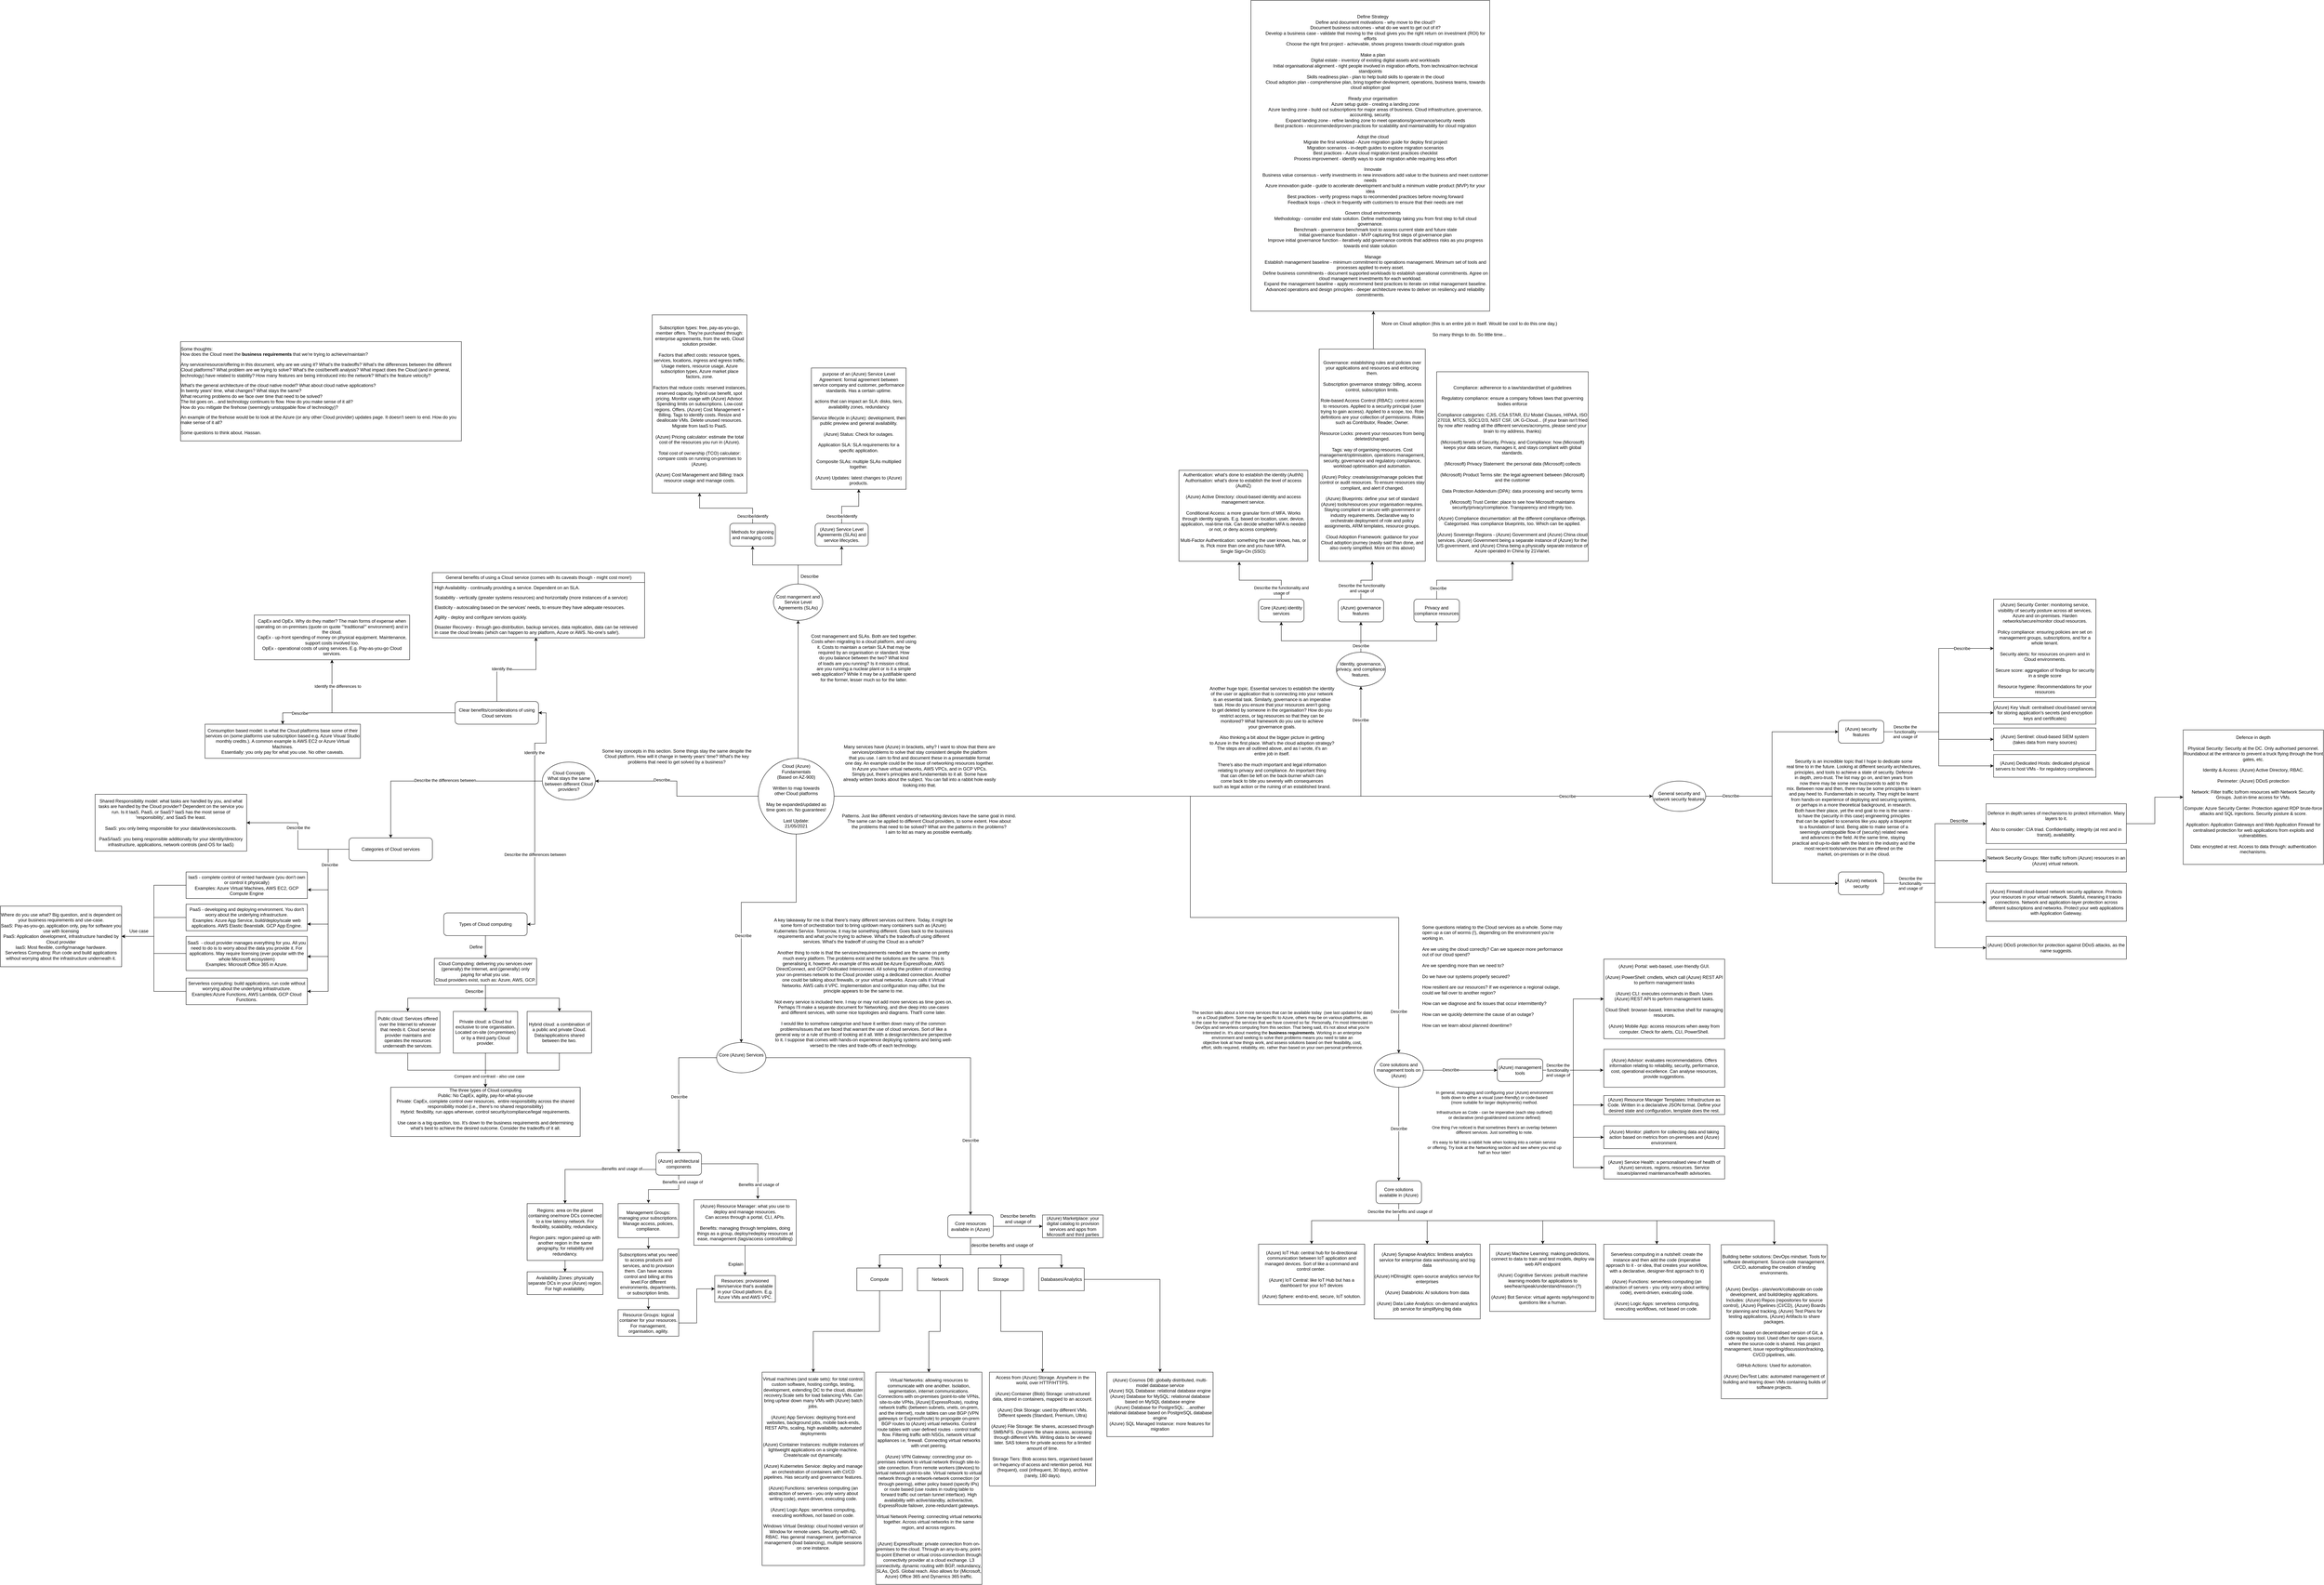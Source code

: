 <mxfile version="14.6.13" type="device"><diagram id="IGwmx8EX0SPIDTIHth_V" name="Page-1"><mxGraphModel dx="3181" dy="3049" grid="1" gridSize="10" guides="1" tooltips="1" connect="1" arrows="1" fold="1" page="1" pageScale="1" pageWidth="1100" pageHeight="850" math="0" shadow="0"><root><mxCell id="0"/><mxCell id="1" parent="0"/><mxCell id="JvfzVKvPiQ4I_r4Gcps1-148" value="&lt;div&gt;(Azure) Synapse Analytics: limitless analytics service for enterprise data warehousing and big data&lt;/div&gt;&lt;div&gt; &lt;br&gt;&lt;/div&gt;&lt;div&gt;(Azure) HDInsight: open-source analytics service for enterprises &lt;br&gt;&lt;/div&gt;&lt;div&gt;&lt;br&gt;&lt;/div&gt;&lt;div&gt;(Azure) Databricks: AI solutions from data&lt;/div&gt;&lt;div&gt;&lt;br&gt;&lt;/div&gt;(Azure) Data Lake Analytics: on-demand analytics job service for simplifying big data " style="rounded=0;whiteSpace=wrap;html=1;labelBackgroundColor=none;" vertex="1" parent="1"><mxGeometry x="2055" y="1542" width="280" height="197.5" as="geometry"/></mxCell><mxCell id="JvfzVKvPiQ4I_r4Gcps1-12" style="edgeStyle=orthogonalEdgeStyle;rounded=0;orthogonalLoop=1;jettySize=auto;html=1;entryX=1;entryY=0.5;entryDx=0;entryDy=0;" edge="1" parent="1" source="JvfzVKvPiQ4I_r4Gcps1-1" target="JvfzVKvPiQ4I_r4Gcps1-21"><mxGeometry relative="1" as="geometry"><mxPoint x="40" y="340" as="targetPoint"/></mxGeometry></mxCell><mxCell id="JvfzVKvPiQ4I_r4Gcps1-28" value="Describe" style="edgeLabel;html=1;align=center;verticalAlign=middle;resizable=0;points=[];" vertex="1" connectable="0" parent="JvfzVKvPiQ4I_r4Gcps1-12"><mxGeometry x="0.255" y="-3" relative="1" as="geometry"><mxPoint as="offset"/></mxGeometry></mxCell><mxCell id="JvfzVKvPiQ4I_r4Gcps1-13" style="edgeStyle=orthogonalEdgeStyle;rounded=0;orthogonalLoop=1;jettySize=auto;html=1;entryX=0.5;entryY=0;entryDx=0;entryDy=0;" edge="1" parent="1" source="JvfzVKvPiQ4I_r4Gcps1-1" target="JvfzVKvPiQ4I_r4Gcps1-7"><mxGeometry relative="1" as="geometry"><mxPoint x="385" y="990" as="targetPoint"/><Array as="points"><mxPoint x="530" y="640"/><mxPoint x="385" y="640"/></Array></mxGeometry></mxCell><mxCell id="JvfzVKvPiQ4I_r4Gcps1-87" value="Describe" style="edgeLabel;html=1;align=center;verticalAlign=middle;resizable=0;points=[];" vertex="1" connectable="0" parent="JvfzVKvPiQ4I_r4Gcps1-13"><mxGeometry x="0.187" y="5" relative="1" as="geometry"><mxPoint as="offset"/></mxGeometry></mxCell><mxCell id="JvfzVKvPiQ4I_r4Gcps1-14" style="edgeStyle=orthogonalEdgeStyle;rounded=0;orthogonalLoop=1;jettySize=auto;html=1;entryX=0.5;entryY=0;entryDx=0;entryDy=0;" edge="1" parent="1" source="JvfzVKvPiQ4I_r4Gcps1-1" target="JvfzVKvPiQ4I_r4Gcps1-8"><mxGeometry relative="1" as="geometry"><mxPoint x="2120" y="1010" as="targetPoint"/><Array as="points"><mxPoint x="1570" y="360"/><mxPoint x="1570" y="680"/><mxPoint x="2120" y="680"/><mxPoint x="2120" y="1020"/></Array></mxGeometry></mxCell><mxCell id="JvfzVKvPiQ4I_r4Gcps1-137" value="Describe" style="edgeLabel;html=1;align=center;verticalAlign=middle;resizable=0;points=[];" vertex="1" connectable="0" parent="JvfzVKvPiQ4I_r4Gcps1-14"><mxGeometry x="0.671" y="1" relative="1" as="geometry"><mxPoint x="-1" y="246" as="offset"/></mxGeometry></mxCell><mxCell id="JvfzVKvPiQ4I_r4Gcps1-15" style="edgeStyle=orthogonalEdgeStyle;rounded=0;orthogonalLoop=1;jettySize=auto;html=1;entryX=0;entryY=0.5;entryDx=0;entryDy=0;" edge="1" parent="1" source="JvfzVKvPiQ4I_r4Gcps1-1" target="JvfzVKvPiQ4I_r4Gcps1-9"><mxGeometry relative="1" as="geometry"/></mxCell><mxCell id="JvfzVKvPiQ4I_r4Gcps1-176" value="Describe" style="edgeLabel;html=1;align=center;verticalAlign=middle;resizable=0;points=[];" vertex="1" connectable="0" parent="JvfzVKvPiQ4I_r4Gcps1-15"><mxGeometry x="0.791" y="-2" relative="1" as="geometry"><mxPoint y="-2" as="offset"/></mxGeometry></mxCell><mxCell id="JvfzVKvPiQ4I_r4Gcps1-16" style="edgeStyle=orthogonalEdgeStyle;rounded=0;orthogonalLoop=1;jettySize=auto;html=1;entryX=0.5;entryY=1;entryDx=0;entryDy=0;" edge="1" parent="1" source="JvfzVKvPiQ4I_r4Gcps1-1" target="JvfzVKvPiQ4I_r4Gcps1-11"><mxGeometry relative="1" as="geometry"><mxPoint x="400" y="210" as="targetPoint"/><Array as="points"><mxPoint x="535" y="170"/><mxPoint x="535" y="170"/></Array></mxGeometry></mxCell><mxCell id="JvfzVKvPiQ4I_r4Gcps1-17" style="edgeStyle=orthogonalEdgeStyle;rounded=0;orthogonalLoop=1;jettySize=auto;html=1;entryX=0.5;entryY=1;entryDx=0;entryDy=0;" edge="1" parent="1" source="JvfzVKvPiQ4I_r4Gcps1-1" target="JvfzVKvPiQ4I_r4Gcps1-10"><mxGeometry relative="1" as="geometry"><Array as="points"><mxPoint x="2020" y="360"/><mxPoint x="2020" y="110"/></Array></mxGeometry></mxCell><mxCell id="JvfzVKvPiQ4I_r4Gcps1-208" value="Describe" style="edgeLabel;html=1;align=center;verticalAlign=middle;resizable=0;points=[];" vertex="1" connectable="0" parent="JvfzVKvPiQ4I_r4Gcps1-17"><mxGeometry x="0.894" y="1" relative="1" as="geometry"><mxPoint as="offset"/></mxGeometry></mxCell><mxCell id="JvfzVKvPiQ4I_r4Gcps1-1" value="&lt;div&gt;Cloud (Azure) &lt;br&gt;&lt;/div&gt;&lt;div&gt;Fundamentals&lt;/div&gt;&lt;div&gt;(Based on AZ-900)&lt;/div&gt;&lt;div&gt;&lt;br&gt;&lt;/div&gt;&lt;div&gt;Written to map towards &lt;br&gt;&lt;/div&gt;&lt;div&gt;other Cloud platforms&lt;br&gt;&lt;/div&gt;&lt;div&gt;&lt;br&gt;&lt;/div&gt;&lt;div&gt;May be expanded/updated as &lt;br&gt;&lt;/div&gt;&lt;div&gt;time goes on. No guarantees!&lt;br&gt;&lt;/div&gt;&lt;div&gt;&lt;br&gt;&lt;/div&gt;&lt;div&gt;Last Update: &lt;br&gt;&lt;/div&gt;&lt;div&gt;21/05/2021&lt;br&gt; &lt;/div&gt;" style="ellipse;whiteSpace=wrap;html=1;aspect=fixed;" vertex="1" parent="1"><mxGeometry x="430" y="260" width="200" height="200" as="geometry"/></mxCell><mxCell id="JvfzVKvPiQ4I_r4Gcps1-90" style="edgeStyle=orthogonalEdgeStyle;rounded=0;orthogonalLoop=1;jettySize=auto;html=1;" edge="1" parent="1" source="JvfzVKvPiQ4I_r4Gcps1-7" target="JvfzVKvPiQ4I_r4Gcps1-88"><mxGeometry relative="1" as="geometry"/></mxCell><mxCell id="JvfzVKvPiQ4I_r4Gcps1-92" value="Describe" style="edgeLabel;html=1;align=center;verticalAlign=middle;resizable=0;points=[];" vertex="1" connectable="0" parent="JvfzVKvPiQ4I_r4Gcps1-90"><mxGeometry x="0.161" y="1" relative="1" as="geometry"><mxPoint as="offset"/></mxGeometry></mxCell><mxCell id="JvfzVKvPiQ4I_r4Gcps1-91" style="edgeStyle=orthogonalEdgeStyle;rounded=0;orthogonalLoop=1;jettySize=auto;html=1;" edge="1" parent="1" source="JvfzVKvPiQ4I_r4Gcps1-7" target="JvfzVKvPiQ4I_r4Gcps1-89"><mxGeometry relative="1" as="geometry"/></mxCell><mxCell id="JvfzVKvPiQ4I_r4Gcps1-93" value="Describe" style="edgeLabel;html=1;align=center;verticalAlign=middle;resizable=0;points=[];" vertex="1" connectable="0" parent="JvfzVKvPiQ4I_r4Gcps1-91"><mxGeometry x="0.143" y="2" relative="1" as="geometry"><mxPoint x="-2" y="212" as="offset"/></mxGeometry></mxCell><mxCell id="JvfzVKvPiQ4I_r4Gcps1-7" value="&lt;div&gt;Core (Azure) Services&lt;/div&gt;&lt;div&gt;&lt;br&gt;&lt;/div&gt;" style="ellipse;whiteSpace=wrap;html=1;labelBackgroundColor=#ffffff;" vertex="1" parent="1"><mxGeometry x="320" y="1010" width="130" height="80" as="geometry"/></mxCell><mxCell id="JvfzVKvPiQ4I_r4Gcps1-145" style="edgeStyle=orthogonalEdgeStyle;rounded=0;orthogonalLoop=1;jettySize=auto;html=1;entryX=0.5;entryY=0;entryDx=0;entryDy=0;" edge="1" parent="1" source="JvfzVKvPiQ4I_r4Gcps1-8" target="JvfzVKvPiQ4I_r4Gcps1-138"><mxGeometry relative="1" as="geometry"><Array as="points"><mxPoint x="2120" y="1245"/></Array></mxGeometry></mxCell><mxCell id="JvfzVKvPiQ4I_r4Gcps1-146" value="Describe" style="edgeLabel;html=1;align=center;verticalAlign=middle;resizable=0;points=[];" vertex="1" connectable="0" parent="JvfzVKvPiQ4I_r4Gcps1-145"><mxGeometry x="-0.293" relative="1" as="geometry"><mxPoint y="21" as="offset"/></mxGeometry></mxCell><mxCell id="JvfzVKvPiQ4I_r4Gcps1-162" style="edgeStyle=orthogonalEdgeStyle;rounded=0;orthogonalLoop=1;jettySize=auto;html=1;" edge="1" parent="1" source="JvfzVKvPiQ4I_r4Gcps1-8" target="JvfzVKvPiQ4I_r4Gcps1-140"><mxGeometry relative="1" as="geometry"/></mxCell><mxCell id="JvfzVKvPiQ4I_r4Gcps1-164" value="Describe" style="edgeLabel;html=1;align=center;verticalAlign=middle;resizable=0;points=[];" vertex="1" connectable="0" parent="JvfzVKvPiQ4I_r4Gcps1-162"><mxGeometry x="-0.27" y="1" relative="1" as="geometry"><mxPoint x="1" as="offset"/></mxGeometry></mxCell><mxCell id="JvfzVKvPiQ4I_r4Gcps1-8" value="&lt;div&gt;Core solutions and management tools on (Azure)&lt;/div&gt;" style="ellipse;whiteSpace=wrap;html=1;labelBackgroundColor=none;" vertex="1" parent="1"><mxGeometry x="2055" y="1038" width="130" height="90" as="geometry"/></mxCell><mxCell id="JvfzVKvPiQ4I_r4Gcps1-179" style="edgeStyle=orthogonalEdgeStyle;rounded=0;orthogonalLoop=1;jettySize=auto;html=1;entryX=0;entryY=0.5;entryDx=0;entryDy=0;" edge="1" parent="1" source="JvfzVKvPiQ4I_r4Gcps1-9" target="JvfzVKvPiQ4I_r4Gcps1-177"><mxGeometry relative="1" as="geometry"/></mxCell><mxCell id="JvfzVKvPiQ4I_r4Gcps1-180" style="edgeStyle=orthogonalEdgeStyle;rounded=0;orthogonalLoop=1;jettySize=auto;html=1;entryX=0;entryY=0.5;entryDx=0;entryDy=0;" edge="1" parent="1" source="JvfzVKvPiQ4I_r4Gcps1-9" target="JvfzVKvPiQ4I_r4Gcps1-178"><mxGeometry relative="1" as="geometry"/></mxCell><mxCell id="JvfzVKvPiQ4I_r4Gcps1-181" value="Describe" style="edgeLabel;html=1;align=center;verticalAlign=middle;resizable=0;points=[];" vertex="1" connectable="0" parent="JvfzVKvPiQ4I_r4Gcps1-180"><mxGeometry x="-0.83" y="3" relative="1" as="geometry"><mxPoint x="16" y="2" as="offset"/></mxGeometry></mxCell><mxCell id="JvfzVKvPiQ4I_r4Gcps1-9" value="General security and network security features" style="ellipse;whiteSpace=wrap;html=1;labelBackgroundColor=none;" vertex="1" parent="1"><mxGeometry x="2790" y="320" width="140" height="80" as="geometry"/></mxCell><mxCell id="JvfzVKvPiQ4I_r4Gcps1-213" style="edgeStyle=orthogonalEdgeStyle;rounded=0;orthogonalLoop=1;jettySize=auto;html=1;entryX=0.5;entryY=1;entryDx=0;entryDy=0;" edge="1" parent="1" source="JvfzVKvPiQ4I_r4Gcps1-10" target="JvfzVKvPiQ4I_r4Gcps1-210"><mxGeometry relative="1" as="geometry"><Array as="points"><mxPoint x="2020" y="-50"/><mxPoint x="1810" y="-50"/></Array></mxGeometry></mxCell><mxCell id="JvfzVKvPiQ4I_r4Gcps1-215" style="edgeStyle=orthogonalEdgeStyle;rounded=0;orthogonalLoop=1;jettySize=auto;html=1;entryX=0.5;entryY=1;entryDx=0;entryDy=0;" edge="1" parent="1" source="JvfzVKvPiQ4I_r4Gcps1-10" target="JvfzVKvPiQ4I_r4Gcps1-211"><mxGeometry relative="1" as="geometry"><mxPoint x="2020" y="-90" as="targetPoint"/><Array as="points"><mxPoint x="2020" y="-100"/></Array></mxGeometry></mxCell><mxCell id="JvfzVKvPiQ4I_r4Gcps1-216" style="edgeStyle=orthogonalEdgeStyle;rounded=0;orthogonalLoop=1;jettySize=auto;html=1;entryX=0.5;entryY=1;entryDx=0;entryDy=0;" edge="1" parent="1" source="JvfzVKvPiQ4I_r4Gcps1-10" target="JvfzVKvPiQ4I_r4Gcps1-212"><mxGeometry relative="1" as="geometry"><Array as="points"><mxPoint x="2020" y="-50"/><mxPoint x="2220" y="-50"/></Array></mxGeometry></mxCell><mxCell id="JvfzVKvPiQ4I_r4Gcps1-217" value="Describe" style="edgeLabel;html=1;align=center;verticalAlign=middle;resizable=0;points=[];" vertex="1" connectable="0" parent="JvfzVKvPiQ4I_r4Gcps1-216"><mxGeometry x="-0.814" relative="1" as="geometry"><mxPoint y="9" as="offset"/></mxGeometry></mxCell><mxCell id="JvfzVKvPiQ4I_r4Gcps1-10" value="Identity, governance, privacy, and compliance features." style="ellipse;whiteSpace=wrap;html=1;labelBackgroundColor=none;" vertex="1" parent="1"><mxGeometry x="1955" y="-20" width="130" height="90" as="geometry"/></mxCell><mxCell id="JvfzVKvPiQ4I_r4Gcps1-237" style="edgeStyle=orthogonalEdgeStyle;rounded=0;orthogonalLoop=1;jettySize=auto;html=1;entryX=0.5;entryY=1;entryDx=0;entryDy=0;" edge="1" parent="1" source="JvfzVKvPiQ4I_r4Gcps1-11" target="JvfzVKvPiQ4I_r4Gcps1-235"><mxGeometry relative="1" as="geometry"/></mxCell><mxCell id="JvfzVKvPiQ4I_r4Gcps1-238" style="edgeStyle=orthogonalEdgeStyle;rounded=0;orthogonalLoop=1;jettySize=auto;html=1;entryX=0.5;entryY=1;entryDx=0;entryDy=0;" edge="1" parent="1" source="JvfzVKvPiQ4I_r4Gcps1-11" target="JvfzVKvPiQ4I_r4Gcps1-236"><mxGeometry relative="1" as="geometry"/></mxCell><mxCell id="JvfzVKvPiQ4I_r4Gcps1-11" value="Cost mangement and Service Level Agreements (SLAs) " style="ellipse;whiteSpace=wrap;html=1;labelBackgroundColor=none;" vertex="1" parent="1"><mxGeometry x="470" y="-200" width="130" height="96" as="geometry"/></mxCell><mxCell id="JvfzVKvPiQ4I_r4Gcps1-20" value="&lt;p&gt;Some thoughts:&lt;br&gt;How does the Cloud meet the &lt;b&gt;business requirements&lt;/b&gt; that we're trying to achieve/maintain?&lt;/p&gt;&lt;p&gt;Any service/resource/offering in this document, why are we using it? What's the tradeoffs? What's the differences between the different Cloud platforms? What problem are we trying to solve? What's the cost/benefit analysis? What impact does the Cloud (and in general, technology) have related to stability? How many features are being introduced into the network? What's the feature velocity?&lt;br&gt;&lt;/p&gt;&lt;p&gt;What's the general architecture of the cloud native model? What about cloud native applications?&lt;br&gt;In twenty years' time, what changes? What stays the same? &lt;br&gt;What recurring problems do we face over time that need to be solved?&lt;br&gt;The list goes on... and technology continues to flow. How do you make sense of it all? &lt;br&gt;How do you mitigate the firehose (seemingly unstoppable flow of technology)?&lt;/p&gt;&lt;p&gt;An example of the firehose would be to look at the Azure (or any other Cloud provider) updates page. It doesn't seem to end. How do you make sense of it all?&lt;/p&gt;&lt;div&gt;Some questions to think about. Hassan.&lt;/div&gt;&lt;div&gt;&lt;br&gt;&lt;/div&gt;" style="text;html=1;strokeColor=none;fillColor=none;spacing=5;spacingTop=-20;whiteSpace=wrap;overflow=hidden;rounded=0;labelBackgroundColor=#ffffff;labelBorderColor=#000000;" vertex="1" parent="1"><mxGeometry x="-1100" y="-830" width="750" height="290" as="geometry"/></mxCell><mxCell id="JvfzVKvPiQ4I_r4Gcps1-25" style="edgeStyle=orthogonalEdgeStyle;rounded=0;orthogonalLoop=1;jettySize=auto;html=1;entryX=1;entryY=0.5;entryDx=0;entryDy=0;" edge="1" parent="1" source="JvfzVKvPiQ4I_r4Gcps1-21" target="JvfzVKvPiQ4I_r4Gcps1-22"><mxGeometry relative="1" as="geometry"/></mxCell><mxCell id="JvfzVKvPiQ4I_r4Gcps1-39" value="Identify the " style="edgeLabel;html=1;align=center;verticalAlign=middle;resizable=0;points=[];" vertex="1" connectable="0" parent="JvfzVKvPiQ4I_r4Gcps1-25"><mxGeometry x="-0.238" y="1" relative="1" as="geometry"><mxPoint as="offset"/></mxGeometry></mxCell><mxCell id="JvfzVKvPiQ4I_r4Gcps1-26" style="edgeStyle=orthogonalEdgeStyle;rounded=0;orthogonalLoop=1;jettySize=auto;html=1;" edge="1" parent="1" source="JvfzVKvPiQ4I_r4Gcps1-21" target="JvfzVKvPiQ4I_r4Gcps1-23"><mxGeometry relative="1" as="geometry"/></mxCell><mxCell id="JvfzVKvPiQ4I_r4Gcps1-46" value="Describe the differences between" style="edgeLabel;html=1;align=center;verticalAlign=middle;resizable=0;points=[];" vertex="1" connectable="0" parent="JvfzVKvPiQ4I_r4Gcps1-26"><mxGeometry x="-0.066" y="-2" relative="1" as="geometry"><mxPoint as="offset"/></mxGeometry></mxCell><mxCell id="JvfzVKvPiQ4I_r4Gcps1-27" style="edgeStyle=orthogonalEdgeStyle;rounded=0;orthogonalLoop=1;jettySize=auto;html=1;entryX=1;entryY=0.5;entryDx=0;entryDy=0;" edge="1" parent="1" source="JvfzVKvPiQ4I_r4Gcps1-21" target="JvfzVKvPiQ4I_r4Gcps1-24"><mxGeometry relative="1" as="geometry"/></mxCell><mxCell id="JvfzVKvPiQ4I_r4Gcps1-66" value="Describe the differences between" style="edgeLabel;html=1;align=center;verticalAlign=middle;resizable=0;points=[];" vertex="1" connectable="0" parent="JvfzVKvPiQ4I_r4Gcps1-27"><mxGeometry x="0.023" y="1" relative="1" as="geometry"><mxPoint as="offset"/></mxGeometry></mxCell><mxCell id="JvfzVKvPiQ4I_r4Gcps1-21" value="&lt;div&gt;Cloud Concepts &lt;br&gt;&lt;/div&gt;&lt;div&gt;What stays the same between different Cloud providers?&lt;br&gt;&lt;/div&gt;" style="ellipse;whiteSpace=wrap;html=1;labelBackgroundColor=none;" vertex="1" parent="1"><mxGeometry x="-140" y="270" width="140" height="100" as="geometry"/></mxCell><mxCell id="JvfzVKvPiQ4I_r4Gcps1-37" style="edgeStyle=orthogonalEdgeStyle;rounded=0;orthogonalLoop=1;jettySize=auto;html=1;entryX=0.488;entryY=0.676;entryDx=0;entryDy=0;entryPerimeter=0;" edge="1" parent="1" source="JvfzVKvPiQ4I_r4Gcps1-22" target="JvfzVKvPiQ4I_r4Gcps1-33"><mxGeometry relative="1" as="geometry"/></mxCell><mxCell id="JvfzVKvPiQ4I_r4Gcps1-38" value="Identify the " style="edgeLabel;html=1;align=center;verticalAlign=middle;resizable=0;points=[];" vertex="1" connectable="0" parent="JvfzVKvPiQ4I_r4Gcps1-37"><mxGeometry x="-0.288" y="2" relative="1" as="geometry"><mxPoint as="offset"/></mxGeometry></mxCell><mxCell id="JvfzVKvPiQ4I_r4Gcps1-41" style="edgeStyle=orthogonalEdgeStyle;rounded=0;orthogonalLoop=1;jettySize=auto;html=1;" edge="1" parent="1" source="JvfzVKvPiQ4I_r4Gcps1-22" target="JvfzVKvPiQ4I_r4Gcps1-40"><mxGeometry relative="1" as="geometry"/></mxCell><mxCell id="JvfzVKvPiQ4I_r4Gcps1-42" value="Identify the differences to" style="edgeLabel;html=1;align=center;verticalAlign=middle;resizable=0;points=[];" vertex="1" connectable="0" parent="JvfzVKvPiQ4I_r4Gcps1-41"><mxGeometry x="-0.532" y="-3" relative="1" as="geometry"><mxPoint x="-201" y="-67" as="offset"/></mxGeometry></mxCell><mxCell id="JvfzVKvPiQ4I_r4Gcps1-44" style="edgeStyle=orthogonalEdgeStyle;rounded=0;orthogonalLoop=1;jettySize=auto;html=1;entryX=0.5;entryY=0;entryDx=0;entryDy=0;" edge="1" parent="1" source="JvfzVKvPiQ4I_r4Gcps1-22" target="JvfzVKvPiQ4I_r4Gcps1-43"><mxGeometry relative="1" as="geometry"><Array as="points"><mxPoint x="-825" y="140"/></Array></mxGeometry></mxCell><mxCell id="JvfzVKvPiQ4I_r4Gcps1-45" value="Describe" style="edgeLabel;html=1;align=center;verticalAlign=middle;resizable=0;points=[];" vertex="1" connectable="0" parent="JvfzVKvPiQ4I_r4Gcps1-44"><mxGeometry x="0.693" y="1" relative="1" as="geometry"><mxPoint as="offset"/></mxGeometry></mxCell><mxCell id="JvfzVKvPiQ4I_r4Gcps1-22" value="Clear benefits/considerations of using Cloud services" style="rounded=1;whiteSpace=wrap;html=1;labelBackgroundColor=none;" vertex="1" parent="1"><mxGeometry x="-370" y="110" width="220" height="60" as="geometry"/></mxCell><mxCell id="JvfzVKvPiQ4I_r4Gcps1-48" style="edgeStyle=orthogonalEdgeStyle;rounded=0;orthogonalLoop=1;jettySize=auto;html=1;entryX=1;entryY=0.5;entryDx=0;entryDy=0;" edge="1" parent="1" source="JvfzVKvPiQ4I_r4Gcps1-23" target="JvfzVKvPiQ4I_r4Gcps1-47"><mxGeometry relative="1" as="geometry"/></mxCell><mxCell id="JvfzVKvPiQ4I_r4Gcps1-49" value="Describe the" style="edgeLabel;html=1;align=center;verticalAlign=middle;resizable=0;points=[];" vertex="1" connectable="0" parent="JvfzVKvPiQ4I_r4Gcps1-48"><mxGeometry x="0.129" y="-1" relative="1" as="geometry"><mxPoint as="offset"/></mxGeometry></mxCell><mxCell id="JvfzVKvPiQ4I_r4Gcps1-56" style="edgeStyle=orthogonalEdgeStyle;rounded=0;orthogonalLoop=1;jettySize=auto;html=1;entryX=1.003;entryY=0.671;entryDx=0;entryDy=0;entryPerimeter=0;" edge="1" parent="1" source="JvfzVKvPiQ4I_r4Gcps1-23" target="JvfzVKvPiQ4I_r4Gcps1-50"><mxGeometry relative="1" as="geometry"/></mxCell><mxCell id="JvfzVKvPiQ4I_r4Gcps1-57" style="edgeStyle=orthogonalEdgeStyle;rounded=0;orthogonalLoop=1;jettySize=auto;html=1;entryX=1;entryY=0.75;entryDx=0;entryDy=0;" edge="1" parent="1" source="JvfzVKvPiQ4I_r4Gcps1-23" target="JvfzVKvPiQ4I_r4Gcps1-52"><mxGeometry relative="1" as="geometry"/></mxCell><mxCell id="JvfzVKvPiQ4I_r4Gcps1-58" style="edgeStyle=orthogonalEdgeStyle;rounded=0;orthogonalLoop=1;jettySize=auto;html=1;entryX=1;entryY=0.589;entryDx=0;entryDy=0;entryPerimeter=0;" edge="1" parent="1" source="JvfzVKvPiQ4I_r4Gcps1-23" target="JvfzVKvPiQ4I_r4Gcps1-53"><mxGeometry relative="1" as="geometry"/></mxCell><mxCell id="JvfzVKvPiQ4I_r4Gcps1-59" style="edgeStyle=orthogonalEdgeStyle;rounded=0;orthogonalLoop=1;jettySize=auto;html=1;entryX=1;entryY=0.5;entryDx=0;entryDy=0;" edge="1" parent="1" source="JvfzVKvPiQ4I_r4Gcps1-23" target="JvfzVKvPiQ4I_r4Gcps1-54"><mxGeometry relative="1" as="geometry"/></mxCell><mxCell id="JvfzVKvPiQ4I_r4Gcps1-60" value="Describe" style="edgeLabel;html=1;align=center;verticalAlign=middle;resizable=0;points=[];" vertex="1" connectable="0" parent="JvfzVKvPiQ4I_r4Gcps1-59"><mxGeometry x="-0.604" y="4" relative="1" as="geometry"><mxPoint as="offset"/></mxGeometry></mxCell><mxCell id="JvfzVKvPiQ4I_r4Gcps1-23" value="Categories of Cloud services" style="rounded=1;whiteSpace=wrap;html=1;labelBackgroundColor=none;" vertex="1" parent="1"><mxGeometry x="-650" y="470" width="220" height="60" as="geometry"/></mxCell><mxCell id="JvfzVKvPiQ4I_r4Gcps1-72" style="edgeStyle=orthogonalEdgeStyle;rounded=0;orthogonalLoop=1;jettySize=auto;html=1;entryX=0.5;entryY=0;entryDx=0;entryDy=0;" edge="1" parent="1" source="JvfzVKvPiQ4I_r4Gcps1-24" target="JvfzVKvPiQ4I_r4Gcps1-67"><mxGeometry relative="1" as="geometry"><mxPoint x="-290" y="768" as="targetPoint"/></mxGeometry></mxCell><mxCell id="JvfzVKvPiQ4I_r4Gcps1-24" value="Types of Cloud computing " style="rounded=1;whiteSpace=wrap;html=1;labelBackgroundColor=none;" vertex="1" parent="1"><mxGeometry x="-400" y="668" width="220" height="60" as="geometry"/></mxCell><mxCell id="JvfzVKvPiQ4I_r4Gcps1-30" value="General benefits of using a Cloud service (comes with its caveats though - might cost more!)" style="swimlane;fontStyle=0;childLayout=stackLayout;horizontal=1;startSize=26;horizontalStack=0;resizeParent=1;resizeParentMax=0;resizeLast=0;collapsible=1;marginBottom=0;labelBackgroundColor=none;html=1;" vertex="1" parent="1"><mxGeometry x="-430" y="-230" width="560" height="172" as="geometry"/></mxCell><mxCell id="JvfzVKvPiQ4I_r4Gcps1-31" value="High Availability - continually providing a service. Dependent on an SLA. " style="text;strokeColor=none;fillColor=none;align=left;verticalAlign=top;spacingLeft=4;spacingRight=4;overflow=hidden;rotatable=0;points=[[0,0.5],[1,0.5]];portConstraint=eastwest;" vertex="1" parent="JvfzVKvPiQ4I_r4Gcps1-30"><mxGeometry y="26" width="560" height="26" as="geometry"/></mxCell><mxCell id="JvfzVKvPiQ4I_r4Gcps1-32" value="Scalability - vertically (greater systems resources) and horizontally (more instances of a service)" style="text;strokeColor=none;fillColor=none;align=left;verticalAlign=top;spacingLeft=4;spacingRight=4;overflow=hidden;rotatable=0;points=[[0,0.5],[1,0.5]];portConstraint=eastwest;" vertex="1" parent="JvfzVKvPiQ4I_r4Gcps1-30"><mxGeometry y="52" width="560" height="26" as="geometry"/></mxCell><mxCell id="JvfzVKvPiQ4I_r4Gcps1-34" value="Elasticity - autoscaling based on the services' needs, to ensure they have adequate resources. " style="text;strokeColor=none;fillColor=none;align=left;verticalAlign=top;spacingLeft=4;spacingRight=4;overflow=hidden;rotatable=0;points=[[0,0.5],[1,0.5]];portConstraint=eastwest;" vertex="1" parent="JvfzVKvPiQ4I_r4Gcps1-30"><mxGeometry y="78" width="560" height="26" as="geometry"/></mxCell><mxCell id="JvfzVKvPiQ4I_r4Gcps1-35" value="Agility - deploy and configure services quickly. " style="text;strokeColor=none;fillColor=none;align=left;verticalAlign=top;spacingLeft=4;spacingRight=4;overflow=hidden;rotatable=0;points=[[0,0.5],[1,0.5]];portConstraint=eastwest;" vertex="1" parent="JvfzVKvPiQ4I_r4Gcps1-30"><mxGeometry y="104" width="560" height="26" as="geometry"/></mxCell><mxCell id="JvfzVKvPiQ4I_r4Gcps1-36" value="Disaster Recovery - through geo-distribution, backup services, data replication, data can be retrieved &#xA;in case the cloud breaks (which can happen to any platform, Azure or AWS. No-one's safe!). &#xA;" style="text;strokeColor=none;fillColor=none;align=left;verticalAlign=top;spacingLeft=4;spacingRight=4;overflow=hidden;rotatable=0;points=[[0,0.5],[1,0.5]];portConstraint=eastwest;" vertex="1" parent="JvfzVKvPiQ4I_r4Gcps1-30"><mxGeometry y="130" width="560" height="40" as="geometry"/></mxCell><mxCell id="JvfzVKvPiQ4I_r4Gcps1-33" value="&#xA;&#xA;" style="text;strokeColor=none;fillColor=none;align=left;verticalAlign=top;spacingLeft=4;spacingRight=4;overflow=hidden;rotatable=0;points=[[0,0.5],[1,0.5]];portConstraint=eastwest;" vertex="1" parent="JvfzVKvPiQ4I_r4Gcps1-30"><mxGeometry y="170" width="560" height="2" as="geometry"/></mxCell><mxCell id="JvfzVKvPiQ4I_r4Gcps1-40" value="CapEx and OpEx. Why do they matter? The main forms of expense when operating on on-premises (quote on quote '''traditional''' environment) and in the cloud.&#xA;CapEx - up-front spending of money on physical equipment. Maintenance, support costs involved too.&#xA;OpEx - operational costs of using services. E.g. Pay-as-you-go Cloud services." style="rounded=0;labelBackgroundColor=none;whiteSpace=wrap;" vertex="1" parent="1"><mxGeometry x="-900" y="-118" width="410" height="118" as="geometry"/></mxCell><mxCell id="JvfzVKvPiQ4I_r4Gcps1-43" value="Consumption based model: is what the Cloud platforms base some of their services on (some platforms use subscription based e.g. Azure Visual Studio monthly credits.). A common example is AWS EC2 or Azure Virtual Machines.&#xA;Essentially: you only pay for what you use. No other caveats." style="rounded=0;labelBackgroundColor=none;whiteSpace=wrap;" vertex="1" parent="1"><mxGeometry x="-1030" y="170" width="410" height="90" as="geometry"/></mxCell><mxCell id="JvfzVKvPiQ4I_r4Gcps1-47" value="&lt;div&gt;Shared Responsibility model: what tasks are handled by you, and what tasks are handled by the Cloud provider? Dependent on the service you run. Is it IaaS, PaaS, or SaaS? IaaS has the most sense of &lt;br&gt;&lt;/div&gt;&lt;div&gt;'responsibility', and SaaS the least.&lt;/div&gt;&lt;div&gt;&lt;br&gt;&lt;/div&gt;&lt;div&gt;SaaS: you only being responsible for your data/devices/accounts.&lt;/div&gt;&lt;div&gt;&lt;br&gt;&lt;/div&gt;&lt;div&gt;PaaS/IaaS: you being responsible additionally for your identity/directory infrastructure, applications, network controls (and OS for IaaS)&lt;br&gt;&lt;/div&gt;" style="rounded=0;whiteSpace=wrap;html=1;labelBackgroundColor=none;" vertex="1" parent="1"><mxGeometry x="-1320" y="355" width="400" height="150" as="geometry"/></mxCell><mxCell id="JvfzVKvPiQ4I_r4Gcps1-61" style="edgeStyle=orthogonalEdgeStyle;rounded=0;orthogonalLoop=1;jettySize=auto;html=1;entryX=1;entryY=0.5;entryDx=0;entryDy=0;" edge="1" parent="1" source="JvfzVKvPiQ4I_r4Gcps1-50" target="JvfzVKvPiQ4I_r4Gcps1-55"><mxGeometry relative="1" as="geometry"/></mxCell><mxCell id="JvfzVKvPiQ4I_r4Gcps1-50" value="&lt;div&gt;IaaS - complete control of rented hardware (you don't own or control it physically)&lt;/div&gt;&lt;div&gt;Examples: Azure Virtual Machines, AWS EC2, GCP Compute Engine&lt;br&gt;&lt;/div&gt;" style="rounded=0;whiteSpace=wrap;html=1;labelBackgroundColor=none;" vertex="1" parent="1"><mxGeometry x="-1080" y="560" width="320" height="70" as="geometry"/></mxCell><mxCell id="JvfzVKvPiQ4I_r4Gcps1-62" style="edgeStyle=orthogonalEdgeStyle;rounded=0;orthogonalLoop=1;jettySize=auto;html=1;entryX=1;entryY=0.5;entryDx=0;entryDy=0;" edge="1" parent="1" source="JvfzVKvPiQ4I_r4Gcps1-52" target="JvfzVKvPiQ4I_r4Gcps1-55"><mxGeometry relative="1" as="geometry"/></mxCell><mxCell id="JvfzVKvPiQ4I_r4Gcps1-52" value="PaaS - developing and deploying environment. You don't worry about the underlying infrastructure. &#xA;Examples: Azure App Service, build/deploy/scale web applications. AWS Elastic Beanstalk. GCP App Engine." style="rounded=0;labelBackgroundColor=none;whiteSpace=wrap;" vertex="1" parent="1"><mxGeometry x="-1080" y="645" width="320" height="70" as="geometry"/></mxCell><mxCell id="JvfzVKvPiQ4I_r4Gcps1-63" style="edgeStyle=orthogonalEdgeStyle;rounded=0;orthogonalLoop=1;jettySize=auto;html=1;entryX=1;entryY=0.5;entryDx=0;entryDy=0;" edge="1" parent="1" source="JvfzVKvPiQ4I_r4Gcps1-53" target="JvfzVKvPiQ4I_r4Gcps1-55"><mxGeometry relative="1" as="geometry"/></mxCell><mxCell id="JvfzVKvPiQ4I_r4Gcps1-53" value="SaaS  - cloud provider manages everything for you. All you need to do is to worry about the data you provide it. For applications. May require licensing (ever popular with the whole Microsoft ecosystem)&#xA;Examples: Microsoft Office 365 in Azure." style="rounded=0;labelBackgroundColor=none;whiteSpace=wrap;" vertex="1" parent="1"><mxGeometry x="-1080" y="730" width="320" height="90" as="geometry"/></mxCell><mxCell id="JvfzVKvPiQ4I_r4Gcps1-64" style="edgeStyle=orthogonalEdgeStyle;rounded=0;orthogonalLoop=1;jettySize=auto;html=1;entryX=1;entryY=0.5;entryDx=0;entryDy=0;" edge="1" parent="1" source="JvfzVKvPiQ4I_r4Gcps1-54" target="JvfzVKvPiQ4I_r4Gcps1-55"><mxGeometry relative="1" as="geometry"/></mxCell><mxCell id="JvfzVKvPiQ4I_r4Gcps1-54" value="Serverless computing: build applications, run code without worrying about the underlying infrastructure.&#xA;Examples:Azure Functions, AWS Lambda, GCP Cloud Functions." style="rounded=0;labelBackgroundColor=none;whiteSpace=wrap;" vertex="1" parent="1"><mxGeometry x="-1080" y="840" width="320" height="70" as="geometry"/></mxCell><mxCell id="JvfzVKvPiQ4I_r4Gcps1-55" value="Where do you use what? Big question, and is dependent on your business requirements and use-case.&#xA;SaaS: Pay-as-you-go, application only, pay for software you use with licensing&#xA;PaaS: Application development, infrastructure handled by Cloud provider&#xA;IaaS: Most flexible, config/manage hardware.&#xA;Serverless Computing: Run code and build applications without worrying about the infrastructure underneath it." style="rounded=0;labelBackgroundColor=none;whiteSpace=wrap;" vertex="1" parent="1"><mxGeometry x="-1570" y="650" width="320" height="160" as="geometry"/></mxCell><mxCell id="JvfzVKvPiQ4I_r4Gcps1-65" value="Use case" style="text;html=1;align=center;verticalAlign=middle;resizable=0;points=[];autosize=1;strokeColor=none;" vertex="1" parent="1"><mxGeometry x="-1240" y="706" width="70" height="20" as="geometry"/></mxCell><mxCell id="JvfzVKvPiQ4I_r4Gcps1-75" style="edgeStyle=orthogonalEdgeStyle;rounded=0;orthogonalLoop=1;jettySize=auto;html=1;entryX=0.5;entryY=0;entryDx=0;entryDy=0;" edge="1" parent="1" source="JvfzVKvPiQ4I_r4Gcps1-67" target="JvfzVKvPiQ4I_r4Gcps1-68"><mxGeometry relative="1" as="geometry"/></mxCell><mxCell id="JvfzVKvPiQ4I_r4Gcps1-76" style="edgeStyle=orthogonalEdgeStyle;rounded=0;orthogonalLoop=1;jettySize=auto;html=1;entryX=0.5;entryY=0;entryDx=0;entryDy=0;" edge="1" parent="1" source="JvfzVKvPiQ4I_r4Gcps1-67" target="JvfzVKvPiQ4I_r4Gcps1-69"><mxGeometry relative="1" as="geometry"/></mxCell><mxCell id="JvfzVKvPiQ4I_r4Gcps1-77" style="edgeStyle=orthogonalEdgeStyle;rounded=0;orthogonalLoop=1;jettySize=auto;html=1;entryX=0.5;entryY=0;entryDx=0;entryDy=0;" edge="1" parent="1" source="JvfzVKvPiQ4I_r4Gcps1-67" target="JvfzVKvPiQ4I_r4Gcps1-70"><mxGeometry relative="1" as="geometry"/></mxCell><mxCell id="JvfzVKvPiQ4I_r4Gcps1-67" value="&lt;div&gt;Cloud Computing: delivering you services over (generally) the Internet, and (generally) only paying for what you use.&lt;/div&gt;&lt;div&gt;Cloud providers exist, such as: Azure, AWS, GCP.&lt;br&gt;&lt;/div&gt;" style="rounded=0;whiteSpace=wrap;html=1;labelBackgroundColor=none;" vertex="1" parent="1"><mxGeometry x="-425" y="788" width="270" height="70" as="geometry"/></mxCell><mxCell id="JvfzVKvPiQ4I_r4Gcps1-80" style="edgeStyle=orthogonalEdgeStyle;rounded=0;orthogonalLoop=1;jettySize=auto;html=1;entryX=0.5;entryY=0;entryDx=0;entryDy=0;" edge="1" parent="1" source="JvfzVKvPiQ4I_r4Gcps1-68" target="JvfzVKvPiQ4I_r4Gcps1-71"><mxGeometry relative="1" as="geometry"/></mxCell><mxCell id="JvfzVKvPiQ4I_r4Gcps1-68" value="Public cloud: Services offered over the Internet to whoever that needs it. Cloud service provider maintains and operates the resources underneath the services." style="rounded=0;whiteSpace=wrap;html=1;labelBackgroundColor=none;" vertex="1" parent="1"><mxGeometry x="-580" y="928" width="170" height="110" as="geometry"/></mxCell><mxCell id="JvfzVKvPiQ4I_r4Gcps1-81" style="edgeStyle=orthogonalEdgeStyle;rounded=0;orthogonalLoop=1;jettySize=auto;html=1;entryX=0.5;entryY=0;entryDx=0;entryDy=0;" edge="1" parent="1" source="JvfzVKvPiQ4I_r4Gcps1-69" target="JvfzVKvPiQ4I_r4Gcps1-71"><mxGeometry relative="1" as="geometry"/></mxCell><mxCell id="JvfzVKvPiQ4I_r4Gcps1-69" value="Private cloud: a Cloud but exclusive to one organisation. Located on-site (on-premises) or by a third party Cloud provider." style="rounded=0;whiteSpace=wrap;html=1;labelBackgroundColor=none;" vertex="1" parent="1"><mxGeometry x="-375" y="928" width="170" height="110" as="geometry"/></mxCell><mxCell id="JvfzVKvPiQ4I_r4Gcps1-82" style="edgeStyle=orthogonalEdgeStyle;rounded=0;orthogonalLoop=1;jettySize=auto;html=1;" edge="1" parent="1" source="JvfzVKvPiQ4I_r4Gcps1-70" target="JvfzVKvPiQ4I_r4Gcps1-71"><mxGeometry relative="1" as="geometry"/></mxCell><mxCell id="JvfzVKvPiQ4I_r4Gcps1-83" value="Compare and contrast - also use case" style="edgeLabel;html=1;align=center;verticalAlign=middle;resizable=0;points=[];" vertex="1" connectable="0" parent="JvfzVKvPiQ4I_r4Gcps1-82"><mxGeometry x="0.741" y="3" relative="1" as="geometry"><mxPoint x="7" y="8" as="offset"/></mxGeometry></mxCell><mxCell id="JvfzVKvPiQ4I_r4Gcps1-70" value="Hybrid cloud: a combination of a public and private Cloud. Data/applications shared between the two." style="rounded=0;whiteSpace=wrap;html=1;labelBackgroundColor=none;" vertex="1" parent="1"><mxGeometry x="-180" y="928" width="170" height="110" as="geometry"/></mxCell><mxCell id="JvfzVKvPiQ4I_r4Gcps1-71" value="&lt;div&gt;The three types of Cloud computing&lt;/div&gt;&lt;div&gt;Public: No CapEx, agility, pay-for-what-you-use&lt;br&gt;&lt;/div&gt;&lt;div&gt;Private: CapEx, complete control over resources,&amp;nbsp; entire responsibility across the shared responsibility model (i.e., there's no shared responsibility)&lt;br&gt;&lt;/div&gt;&lt;div&gt;Hybrid: flexibility, run apps wherever, control security/compliance/legal requirements.&lt;br&gt;&lt;/div&gt;&lt;div&gt;&lt;br&gt;&lt;/div&gt;&lt;div&gt;Use case is a big question, too. It's down to the business requirements and determining what's best to achieve the desired outcome. Consider the tradeoffs of it all.&lt;br&gt;&lt;/div&gt;&lt;div&gt;&lt;br&gt;&lt;/div&gt;" style="rounded=0;whiteSpace=wrap;html=1;labelBackgroundColor=none;" vertex="1" parent="1"><mxGeometry x="-540" y="1128" width="500" height="130" as="geometry"/></mxCell><mxCell id="JvfzVKvPiQ4I_r4Gcps1-73" value="Define" style="text;html=1;align=center;verticalAlign=middle;resizable=0;points=[];autosize=1;strokeColor=none;" vertex="1" parent="1"><mxGeometry x="-340" y="748" width="50" height="20" as="geometry"/></mxCell><mxCell id="JvfzVKvPiQ4I_r4Gcps1-78" value="Describe " style="text;html=1;align=center;verticalAlign=middle;resizable=0;points=[];autosize=1;strokeColor=none;" vertex="1" parent="1"><mxGeometry x="-355" y="865" width="70" height="20" as="geometry"/></mxCell><mxCell id="JvfzVKvPiQ4I_r4Gcps1-86" value="Some key concepts in this section. Some things stay the same despite the&lt;br&gt; Cloud platform. How will it change in twenty years' time? What's the key&lt;br&gt; problems that need to get solved by a business?" style="text;html=1;strokeColor=none;fillColor=none;align=center;verticalAlign=middle;whiteSpace=wrap;rounded=0;labelBackgroundColor=none;" vertex="1" parent="1"><mxGeometry x="10" y="220" width="410" height="70" as="geometry"/></mxCell><mxCell id="JvfzVKvPiQ4I_r4Gcps1-100" style="edgeStyle=orthogonalEdgeStyle;rounded=0;orthogonalLoop=1;jettySize=auto;html=1;entryX=0.5;entryY=0;entryDx=0;entryDy=0;" edge="1" parent="1" source="JvfzVKvPiQ4I_r4Gcps1-88" target="JvfzVKvPiQ4I_r4Gcps1-94"><mxGeometry relative="1" as="geometry"><Array as="points"><mxPoint x="-80" y="1345"/></Array></mxGeometry></mxCell><mxCell id="JvfzVKvPiQ4I_r4Gcps1-101" value="Benefits and usage of" style="edgeLabel;html=1;align=center;verticalAlign=middle;resizable=0;points=[];" vertex="1" connectable="0" parent="JvfzVKvPiQ4I_r4Gcps1-100"><mxGeometry x="-0.612" y="-2" relative="1" as="geometry"><mxPoint x="-26" as="offset"/></mxGeometry></mxCell><mxCell id="JvfzVKvPiQ4I_r4Gcps1-102" style="edgeStyle=orthogonalEdgeStyle;rounded=0;orthogonalLoop=1;jettySize=auto;html=1;" edge="1" parent="1" source="JvfzVKvPiQ4I_r4Gcps1-88"><mxGeometry relative="1" as="geometry"><mxPoint x="140" y="1434" as="targetPoint"/><Array as="points"><mxPoint x="220" y="1398"/><mxPoint x="140" y="1398"/><mxPoint x="140" y="1434"/></Array></mxGeometry></mxCell><mxCell id="JvfzVKvPiQ4I_r4Gcps1-104" value="Benefits and usage of" style="edgeLabel;html=1;align=center;verticalAlign=middle;resizable=0;points=[];" vertex="1" connectable="0" parent="JvfzVKvPiQ4I_r4Gcps1-102"><mxGeometry x="0.184" y="-2" relative="1" as="geometry"><mxPoint x="63" y="-18" as="offset"/></mxGeometry></mxCell><mxCell id="JvfzVKvPiQ4I_r4Gcps1-105" style="edgeStyle=orthogonalEdgeStyle;rounded=0;orthogonalLoop=1;jettySize=auto;html=1;entryX=0.625;entryY=-0.017;entryDx=0;entryDy=0;entryPerimeter=0;" edge="1" parent="1" source="JvfzVKvPiQ4I_r4Gcps1-88" target="JvfzVKvPiQ4I_r4Gcps1-99"><mxGeometry relative="1" as="geometry"><mxPoint x="360" y="1425" as="targetPoint"/><Array as="points"><mxPoint x="429" y="1330"/></Array></mxGeometry></mxCell><mxCell id="JvfzVKvPiQ4I_r4Gcps1-106" value="Benefits and usage of" style="edgeLabel;html=1;align=center;verticalAlign=middle;resizable=0;points=[];" vertex="1" connectable="0" parent="JvfzVKvPiQ4I_r4Gcps1-105"><mxGeometry x="-0.423" y="-1" relative="1" as="geometry"><mxPoint x="81" y="54" as="offset"/></mxGeometry></mxCell><mxCell id="JvfzVKvPiQ4I_r4Gcps1-88" value="(Azure) architectural components" style="rounded=1;whiteSpace=wrap;html=1;labelBackgroundColor=none;" vertex="1" parent="1"><mxGeometry x="160" y="1300" width="120" height="60" as="geometry"/></mxCell><mxCell id="JvfzVKvPiQ4I_r4Gcps1-120" style="edgeStyle=orthogonalEdgeStyle;rounded=0;orthogonalLoop=1;jettySize=auto;html=1;entryX=0.5;entryY=0;entryDx=0;entryDy=0;" edge="1" parent="1" source="JvfzVKvPiQ4I_r4Gcps1-89" target="JvfzVKvPiQ4I_r4Gcps1-115"><mxGeometry relative="1" as="geometry"><Array as="points"><mxPoint x="990" y="1570"/><mxPoint x="750" y="1570"/></Array></mxGeometry></mxCell><mxCell id="JvfzVKvPiQ4I_r4Gcps1-121" style="edgeStyle=orthogonalEdgeStyle;rounded=0;orthogonalLoop=1;jettySize=auto;html=1;" edge="1" parent="1" source="JvfzVKvPiQ4I_r4Gcps1-89" target="JvfzVKvPiQ4I_r4Gcps1-116"><mxGeometry relative="1" as="geometry"><Array as="points"><mxPoint x="990" y="1570"/><mxPoint x="910" y="1570"/></Array></mxGeometry></mxCell><mxCell id="JvfzVKvPiQ4I_r4Gcps1-122" style="edgeStyle=orthogonalEdgeStyle;rounded=0;orthogonalLoop=1;jettySize=auto;html=1;" edge="1" parent="1" source="JvfzVKvPiQ4I_r4Gcps1-89" target="JvfzVKvPiQ4I_r4Gcps1-117"><mxGeometry relative="1" as="geometry"><Array as="points"><mxPoint x="990" y="1570"/><mxPoint x="1070" y="1570"/></Array></mxGeometry></mxCell><mxCell id="JvfzVKvPiQ4I_r4Gcps1-123" style="edgeStyle=orthogonalEdgeStyle;rounded=0;orthogonalLoop=1;jettySize=auto;html=1;" edge="1" parent="1" target="JvfzVKvPiQ4I_r4Gcps1-118"><mxGeometry relative="1" as="geometry"><mxPoint x="990" y="1530" as="sourcePoint"/><Array as="points"><mxPoint x="990" y="1570"/><mxPoint x="1230" y="1570"/></Array></mxGeometry></mxCell><mxCell id="JvfzVKvPiQ4I_r4Gcps1-124" style="edgeStyle=orthogonalEdgeStyle;rounded=0;orthogonalLoop=1;jettySize=auto;html=1;entryX=0;entryY=0.5;entryDx=0;entryDy=0;" edge="1" parent="1" source="JvfzVKvPiQ4I_r4Gcps1-89" target="JvfzVKvPiQ4I_r4Gcps1-119"><mxGeometry relative="1" as="geometry"/></mxCell><mxCell id="JvfzVKvPiQ4I_r4Gcps1-89" value="Core resources available in (Azure)" style="rounded=1;whiteSpace=wrap;html=1;labelBackgroundColor=none;" vertex="1" parent="1"><mxGeometry x="930" y="1465" width="120" height="60" as="geometry"/></mxCell><mxCell id="JvfzVKvPiQ4I_r4Gcps1-111" value="" style="edgeStyle=orthogonalEdgeStyle;rounded=0;orthogonalLoop=1;jettySize=auto;html=1;" edge="1" parent="1" source="JvfzVKvPiQ4I_r4Gcps1-94" target="JvfzVKvPiQ4I_r4Gcps1-95"><mxGeometry relative="1" as="geometry"/></mxCell><mxCell id="JvfzVKvPiQ4I_r4Gcps1-94" value="&lt;div&gt;Regions: area on the planet containing one/more DCs connected to a low latency network. For flexibility, scalability, redundancy.&lt;br&gt;&lt;/div&gt;&lt;div&gt;&lt;br&gt;&lt;/div&gt;&lt;div&gt;Region pairs: region paired up with another region in the same geography, for reliability and redundancy.&lt;br&gt;&lt;/div&gt;" style="rounded=0;whiteSpace=wrap;html=1;labelBackgroundColor=none;" vertex="1" parent="1"><mxGeometry x="-180" y="1435" width="200" height="150" as="geometry"/></mxCell><mxCell id="JvfzVKvPiQ4I_r4Gcps1-95" value="Availability Zones: physically separate DCs in your (Azure) region. For high availability." style="rounded=0;whiteSpace=wrap;html=1;labelBackgroundColor=none;" vertex="1" parent="1"><mxGeometry x="-180" y="1615" width="200" height="60" as="geometry"/></mxCell><mxCell id="JvfzVKvPiQ4I_r4Gcps1-114" style="edgeStyle=orthogonalEdgeStyle;rounded=0;orthogonalLoop=1;jettySize=auto;html=1;entryX=0;entryY=0.5;entryDx=0;entryDy=0;" edge="1" parent="1" source="JvfzVKvPiQ4I_r4Gcps1-96" target="JvfzVKvPiQ4I_r4Gcps1-108"><mxGeometry relative="1" as="geometry"/></mxCell><mxCell id="JvfzVKvPiQ4I_r4Gcps1-96" value="Resource Groups: logical container for your resources. For management, organisation, agility." style="rounded=0;whiteSpace=wrap;html=1;labelBackgroundColor=none;" vertex="1" parent="1"><mxGeometry x="60" y="1715" width="160" height="70" as="geometry"/></mxCell><mxCell id="JvfzVKvPiQ4I_r4Gcps1-113" value="" style="edgeStyle=orthogonalEdgeStyle;rounded=0;orthogonalLoop=1;jettySize=auto;html=1;" edge="1" parent="1" source="JvfzVKvPiQ4I_r4Gcps1-97" target="JvfzVKvPiQ4I_r4Gcps1-96"><mxGeometry relative="1" as="geometry"/></mxCell><mxCell id="JvfzVKvPiQ4I_r4Gcps1-97" value="Subscriptions:what you need to access products and services, and to provision them. Can have access control and billing at this level.For different environments, departments, or subscription limits." style="rounded=0;whiteSpace=wrap;html=1;labelBackgroundColor=none;" vertex="1" parent="1"><mxGeometry x="60" y="1555" width="160" height="130" as="geometry"/></mxCell><mxCell id="JvfzVKvPiQ4I_r4Gcps1-112" value="" style="edgeStyle=orthogonalEdgeStyle;rounded=0;orthogonalLoop=1;jettySize=auto;html=1;" edge="1" parent="1" source="JvfzVKvPiQ4I_r4Gcps1-98" target="JvfzVKvPiQ4I_r4Gcps1-97"><mxGeometry relative="1" as="geometry"/></mxCell><mxCell id="JvfzVKvPiQ4I_r4Gcps1-98" value="Management Groups: managing your subscriptions. Manage access, policies, compliance." style="rounded=0;whiteSpace=wrap;html=1;labelBackgroundColor=none;" vertex="1" parent="1"><mxGeometry x="60" y="1435" width="160" height="90" as="geometry"/></mxCell><mxCell id="JvfzVKvPiQ4I_r4Gcps1-109" style="edgeStyle=orthogonalEdgeStyle;rounded=0;orthogonalLoop=1;jettySize=auto;html=1;entryX=0.5;entryY=0;entryDx=0;entryDy=0;" edge="1" parent="1" source="JvfzVKvPiQ4I_r4Gcps1-99" target="JvfzVKvPiQ4I_r4Gcps1-108"><mxGeometry relative="1" as="geometry"/></mxCell><mxCell id="JvfzVKvPiQ4I_r4Gcps1-99" value="&lt;div&gt;(Azure) Resource Manager: what you use to deploy and manage resources.&lt;/div&gt;&lt;div&gt; Can access through a portal, CLI, APIs. &lt;br&gt;&lt;/div&gt;&lt;div&gt;&lt;br&gt;&lt;/div&gt;&lt;div&gt;Benefits: managing through templates, doing things as a group, deploy/redeploy resources at ease, management (tags/access control/billing)&lt;/div&gt;" style="rounded=0;whiteSpace=wrap;html=1;labelBackgroundColor=none;" vertex="1" parent="1"><mxGeometry x="260" y="1425" width="270" height="120" as="geometry"/></mxCell><mxCell id="JvfzVKvPiQ4I_r4Gcps1-108" value="Resources: provisioned item/service that's available in your Cloud platform. E.g. Azure VMs and AWS VPC." style="rounded=0;whiteSpace=wrap;html=1;labelBackgroundColor=none;" vertex="1" parent="1"><mxGeometry x="315" y="1625" width="160" height="70" as="geometry"/></mxCell><mxCell id="JvfzVKvPiQ4I_r4Gcps1-110" value="Explain" style="text;html=1;align=center;verticalAlign=middle;resizable=0;points=[];autosize=1;strokeColor=none;" vertex="1" parent="1"><mxGeometry x="340" y="1585" width="60" height="20" as="geometry"/></mxCell><mxCell id="JvfzVKvPiQ4I_r4Gcps1-132" style="edgeStyle=orthogonalEdgeStyle;rounded=0;orthogonalLoop=1;jettySize=auto;html=1;" edge="1" parent="1" source="JvfzVKvPiQ4I_r4Gcps1-115" target="JvfzVKvPiQ4I_r4Gcps1-128"><mxGeometry relative="1" as="geometry"/></mxCell><mxCell id="JvfzVKvPiQ4I_r4Gcps1-115" value="Compute" style="rounded=0;whiteSpace=wrap;html=1;labelBackgroundColor=none;" vertex="1" parent="1"><mxGeometry x="690" y="1605" width="120" height="60" as="geometry"/></mxCell><mxCell id="JvfzVKvPiQ4I_r4Gcps1-133" style="edgeStyle=orthogonalEdgeStyle;rounded=0;orthogonalLoop=1;jettySize=auto;html=1;" edge="1" parent="1" source="JvfzVKvPiQ4I_r4Gcps1-116" target="JvfzVKvPiQ4I_r4Gcps1-129"><mxGeometry relative="1" as="geometry"/></mxCell><mxCell id="JvfzVKvPiQ4I_r4Gcps1-116" value="Network" style="rounded=0;whiteSpace=wrap;html=1;labelBackgroundColor=none;" vertex="1" parent="1"><mxGeometry x="850" y="1605" width="120" height="60" as="geometry"/></mxCell><mxCell id="JvfzVKvPiQ4I_r4Gcps1-134" style="edgeStyle=orthogonalEdgeStyle;rounded=0;orthogonalLoop=1;jettySize=auto;html=1;" edge="1" parent="1" source="JvfzVKvPiQ4I_r4Gcps1-117" target="JvfzVKvPiQ4I_r4Gcps1-130"><mxGeometry relative="1" as="geometry"/></mxCell><mxCell id="JvfzVKvPiQ4I_r4Gcps1-117" value="Storage" style="rounded=0;whiteSpace=wrap;html=1;labelBackgroundColor=none;" vertex="1" parent="1"><mxGeometry x="1010" y="1605" width="120" height="60" as="geometry"/></mxCell><mxCell id="JvfzVKvPiQ4I_r4Gcps1-135" style="edgeStyle=orthogonalEdgeStyle;rounded=0;orthogonalLoop=1;jettySize=auto;html=1;entryX=0.5;entryY=0;entryDx=0;entryDy=0;" edge="1" parent="1" source="JvfzVKvPiQ4I_r4Gcps1-118" target="JvfzVKvPiQ4I_r4Gcps1-131"><mxGeometry relative="1" as="geometry"/></mxCell><mxCell id="JvfzVKvPiQ4I_r4Gcps1-118" value="Databases/Analytics" style="rounded=0;whiteSpace=wrap;html=1;labelBackgroundColor=none;" vertex="1" parent="1"><mxGeometry x="1170" y="1605" width="120" height="60" as="geometry"/></mxCell><mxCell id="JvfzVKvPiQ4I_r4Gcps1-119" value="(Azure) Marketplace: your digital catalog to provision services and apps from Microsoft and third parties" style="rounded=0;whiteSpace=wrap;html=1;labelBackgroundColor=none;" vertex="1" parent="1"><mxGeometry x="1180" y="1465" width="160" height="60" as="geometry"/></mxCell><mxCell id="JvfzVKvPiQ4I_r4Gcps1-125" value="&lt;div&gt;Describe benefits &lt;br&gt;&lt;/div&gt;&lt;div&gt;and usage of&lt;br&gt;&lt;/div&gt;" style="text;html=1;align=center;verticalAlign=middle;resizable=0;points=[];autosize=1;strokeColor=none;" vertex="1" parent="1"><mxGeometry x="1060" y="1460" width="110" height="30" as="geometry"/></mxCell><mxCell id="JvfzVKvPiQ4I_r4Gcps1-126" value="describe benefits and usage of" style="text;html=1;align=center;verticalAlign=middle;resizable=0;points=[];autosize=1;strokeColor=none;" vertex="1" parent="1"><mxGeometry x="983" y="1535" width="180" height="20" as="geometry"/></mxCell><mxCell id="JvfzVKvPiQ4I_r4Gcps1-128" value="Virtual machines (and scale sets): for total control, custom software, hosting configs, testing, development, extending DC to the cloud, disaster recovery.Scale sets for load balancing VMs. Can bring up/tear down many VMs with (Azure) batch jobs.&lt;br&gt;&lt;br&gt;(Azure) App Services: deploying front-end websites, background jobs, mobile back-ends, REST APIs, scaling, high availability, automated deployments&lt;br&gt;&lt;br&gt;(Azure) Container Instances: multiple instances of lightweight applications on a single machine. Create/scale out dynamically.&lt;br&gt;&lt;br&gt;(Azure) Kubernetes Service: deploy and manage an orchestration of containers with CI/CD pipelines. Has security and governance features.&lt;br&gt;&lt;br&gt;&lt;div&gt;(Azure) Functions: serverless computing (an abstraction of servers - you only worry about writing code), event-driven, executing code.&lt;/div&gt;&lt;div&gt;&lt;br&gt;&lt;/div&gt;&lt;div&gt;(Azure) Logic Apps: serverless computing, executing workflows, not based on code.&lt;br&gt;&lt;/div&gt;&lt;div&gt;&lt;br&gt;&lt;/div&gt;&lt;div&gt;Windows Virtual Desktop: cloud hosted version of Window for remote users. Security with AD, RBAC. Has general management, performance management (load balancing), multiple sessions on one instance.&lt;br&gt;&lt;/div&gt;&lt;div&gt;&lt;br&gt;&lt;/div&gt;&lt;div&gt;&lt;br&gt;&lt;/div&gt;" style="rounded=0;labelBackgroundColor=none;whiteSpace=wrap;html=1;" vertex="1" parent="1"><mxGeometry x="440" y="1880" width="270" height="510" as="geometry"/></mxCell><mxCell id="JvfzVKvPiQ4I_r4Gcps1-129" value="&lt;div&gt;Virtual Networks: allowing resources to communicate with one another. Isolation, segmentation, internet communications. Connections with on-premises (point-to-site VPNs, site-to-site VPNs, [Azure] ExpressRoute), routing network traffic (between subnets, vnets, on-prem, and the internet), route tables can use BGP (VPN gateways or ExpressRoute) to propogate on-prem BGP routes to (Azure) virtual networks. Control route tables with user defined routes - control traffic flow. Filtering traffic with NSGs, network virtual appliances i.e, firewall. Connecting virtual networks with vnet peering. &lt;br&gt;&lt;/div&gt;&lt;div&gt;&lt;br&gt;&lt;/div&gt;&lt;div&gt;(Azure) VPN Gateway: connecting your on-premises network to virtual network through site-to-site connection. From remote workers (devices) to virtual network point-to-site. Virtual network to virtual network through a network-network connection (or through peering), either policy based (specify IPs) or route based (use routes in routing table to forward traffic out certain tunnel interface). High availability with active/standby, active/active, ExpressRoute failover, zone-redundant gateways.&lt;br&gt;&lt;/div&gt;&lt;div&gt;&lt;br&gt;&lt;/div&gt;&lt;div&gt;Virtual Network Peering: connecting virtual networks together. Across virtual networks in the same region, and across regions.&lt;/div&gt;&lt;div&gt;&lt;br&gt;&lt;/div&gt;&lt;div&gt;&lt;br&gt;&lt;/div&gt;&lt;div&gt;(Azure) ExpressRoute: private connection from on-premises to the cloud. Through an any-to-any, point-to-point Ethernet or virtual cross-connection through connectivity provider at a cloud exchange. L3 connectivity, dynamic routing with BGP, redundancy, SLAs, QoS. Global reach. Also allows for (Microsoft, Azure) Office 365 and Dynamics 365 traffic.&lt;br&gt;&lt;/div&gt;" style="rounded=0;whiteSpace=wrap;html=1;labelBackgroundColor=none;" vertex="1" parent="1"><mxGeometry x="740" y="1880" width="280" height="560" as="geometry"/></mxCell><mxCell id="JvfzVKvPiQ4I_r4Gcps1-130" value="&lt;div&gt;Access from (Azure) Storage. Anywhere in the world, over HTTP/HTTPS.&lt;br&gt;&lt;/div&gt;&lt;div&gt;&lt;br&gt;&lt;/div&gt;&lt;div&gt;(Azure) Container (Blob) Storage: unstructured data, stored in containers, mapped to an account.&lt;/div&gt;&lt;div&gt;&lt;br&gt;&lt;/div&gt;&lt;div&gt;(Azure) Disk Storage: used by different VMs. Different speeds (Standard, Premium, Ultra)&lt;/div&gt;&lt;div&gt;&lt;br&gt;&lt;/div&gt;&lt;div&gt;(Azure) File Storage: file shares, accessed through SMB/NFS. On-prem file share access, accessing through different VMs. Writing data to be viewed later. SAS tokens for private access for a limited amount of time.&lt;br&gt;&lt;/div&gt;&lt;div&gt;&lt;br&gt;&lt;/div&gt;&lt;div&gt;Storage Tiers: Blob access tiers, organised based on frequency of access and retention period. Hot (frequent), cool (infrequent, 30 days), archive (rarely, 180 days).&lt;br&gt;&lt;/div&gt;&lt;div&gt;&lt;br&gt;&lt;/div&gt;" style="rounded=0;whiteSpace=wrap;html=1;labelBackgroundColor=none;" vertex="1" parent="1"><mxGeometry x="1040" y="1880" width="280" height="300" as="geometry"/></mxCell><mxCell id="JvfzVKvPiQ4I_r4Gcps1-131" value="&lt;div&gt;(Azure) Cosmos DB: globally distributed, multi-model database service &lt;br&gt;&lt;/div&gt;&lt;div&gt;(Azure) SQL Database: relational database engine&lt;br&gt;&lt;/div&gt;&lt;div&gt;(Azure) Database for MySQL: relational database based on MySQL database engine&lt;br&gt;&lt;/div&gt;&lt;div&gt;(Azure) Database for PostgreSQL: ...another relational database based on PostgreSQL database engine&lt;br&gt;&lt;/div&gt;&lt;div&gt;(Azure) SQL Managed Instance: more features for migration&lt;br&gt;&lt;/div&gt;" style="rounded=0;whiteSpace=wrap;html=1;labelBackgroundColor=none;" vertex="1" parent="1"><mxGeometry x="1350" y="1880" width="280" height="170" as="geometry"/></mxCell><mxCell id="JvfzVKvPiQ4I_r4Gcps1-136" value="&lt;div&gt;A key takeaway for me is that there's many different services out there. Today, it might be some form of orchestration tool to bring up/down many containers such as (Azure) Kubernetes Service. Tomorrow, it may be something different. Goes back to the business requirements and what you're trying to achieve. What's the tradeoffs of using different services. What's the tradeoff of using the Cloud as a whole?&lt;/div&gt;&lt;div&gt;&lt;br&gt;&lt;/div&gt;&lt;div&gt;Another thing to note is that the services/requirements needed are the same on pretty much every platform. The problems exist and the solutions are the same. This is generalising it, however. An example of this would be Azure ExpressRoute, AWS DirectConnect, and GCP Dedicated Interconnect. All solving the problem of connecting your on-premises network to the Cloud provider using a dedicated connection. Another one could be talking about firewalls, or your virtual networks. Azure calls it Virtual Networks. AWS calls it VPC. Implementation and configuration may differ, but the principle appears to be the same to me.&lt;br&gt;&lt;/div&gt;&lt;div&gt;&lt;br&gt;&lt;/div&gt;&lt;div&gt;Not every service is included here. I may or may not add more services as time goes on. Perhaps I'll make a separate document for Networking, and dive deep into use-cases and different services, with some nice topologies and diagrams. That'll come later. &lt;br&gt;&lt;/div&gt;&lt;div&gt;&lt;br&gt;&lt;/div&gt;&lt;div&gt;I would like to somehow categorise and have it written down many of the common problems/issues that are faced that warrant the use of cloud services. Sort of like a general way or a rule of thumb of looking at it all. With a design/architecture perspective to it. I suppose that comes with hands-on experience deploying systems and being well-versed to the roles and trade-offs of each technology.&lt;br&gt;&lt;/div&gt;" style="text;html=1;strokeColor=none;fillColor=none;align=center;verticalAlign=middle;whiteSpace=wrap;rounded=0;labelBackgroundColor=#ffffff;" vertex="1" parent="1"><mxGeometry x="470" y="692" width="475" height="320" as="geometry"/></mxCell><mxCell id="JvfzVKvPiQ4I_r4Gcps1-157" style="edgeStyle=orthogonalEdgeStyle;rounded=0;orthogonalLoop=1;jettySize=auto;html=1;" edge="1" parent="1" source="JvfzVKvPiQ4I_r4Gcps1-138" target="JvfzVKvPiQ4I_r4Gcps1-147"><mxGeometry relative="1" as="geometry"><Array as="points"><mxPoint x="2120" y="1480"/><mxPoint x="1890" y="1480"/></Array></mxGeometry></mxCell><mxCell id="JvfzVKvPiQ4I_r4Gcps1-158" style="edgeStyle=orthogonalEdgeStyle;rounded=0;orthogonalLoop=1;jettySize=auto;html=1;entryX=0.5;entryY=0;entryDx=0;entryDy=0;" edge="1" parent="1" source="JvfzVKvPiQ4I_r4Gcps1-138" target="JvfzVKvPiQ4I_r4Gcps1-148"><mxGeometry relative="1" as="geometry"><Array as="points"><mxPoint x="2120" y="1480"/><mxPoint x="2195" y="1480"/></Array></mxGeometry></mxCell><mxCell id="JvfzVKvPiQ4I_r4Gcps1-159" style="edgeStyle=orthogonalEdgeStyle;rounded=0;orthogonalLoop=1;jettySize=auto;html=1;" edge="1" parent="1" source="JvfzVKvPiQ4I_r4Gcps1-138" target="JvfzVKvPiQ4I_r4Gcps1-149"><mxGeometry relative="1" as="geometry"><Array as="points"><mxPoint x="2120" y="1480"/><mxPoint x="2500" y="1480"/></Array></mxGeometry></mxCell><mxCell id="JvfzVKvPiQ4I_r4Gcps1-160" style="edgeStyle=orthogonalEdgeStyle;rounded=0;orthogonalLoop=1;jettySize=auto;html=1;" edge="1" parent="1" source="JvfzVKvPiQ4I_r4Gcps1-138" target="JvfzVKvPiQ4I_r4Gcps1-150"><mxGeometry relative="1" as="geometry"><Array as="points"><mxPoint x="2120" y="1480"/><mxPoint x="2801" y="1480"/></Array></mxGeometry></mxCell><mxCell id="JvfzVKvPiQ4I_r4Gcps1-161" style="edgeStyle=orthogonalEdgeStyle;rounded=0;orthogonalLoop=1;jettySize=auto;html=1;entryX=0.5;entryY=0;entryDx=0;entryDy=0;" edge="1" parent="1" source="JvfzVKvPiQ4I_r4Gcps1-138" target="JvfzVKvPiQ4I_r4Gcps1-151"><mxGeometry relative="1" as="geometry"><Array as="points"><mxPoint x="2120" y="1480"/><mxPoint x="3111" y="1480"/></Array></mxGeometry></mxCell><mxCell id="JvfzVKvPiQ4I_r4Gcps1-163" value="Describe the benefits and usage of" style="edgeLabel;html=1;align=center;verticalAlign=middle;resizable=0;points=[];" vertex="1" connectable="0" parent="JvfzVKvPiQ4I_r4Gcps1-161"><mxGeometry x="-0.983" y="3" relative="1" as="geometry"><mxPoint y="11" as="offset"/></mxGeometry></mxCell><mxCell id="JvfzVKvPiQ4I_r4Gcps1-138" value="Core solutions available in (Azure)" style="rounded=1;whiteSpace=wrap;html=1;labelBackgroundColor=none;" vertex="1" parent="1"><mxGeometry x="2060" y="1375" width="120" height="60" as="geometry"/></mxCell><mxCell id="JvfzVKvPiQ4I_r4Gcps1-165" style="edgeStyle=orthogonalEdgeStyle;rounded=0;orthogonalLoop=1;jettySize=auto;html=1;entryX=0;entryY=0.5;entryDx=0;entryDy=0;" edge="1" parent="1" source="JvfzVKvPiQ4I_r4Gcps1-140" target="JvfzVKvPiQ4I_r4Gcps1-152"><mxGeometry relative="1" as="geometry"/></mxCell><mxCell id="JvfzVKvPiQ4I_r4Gcps1-166" style="edgeStyle=orthogonalEdgeStyle;rounded=0;orthogonalLoop=1;jettySize=auto;html=1;" edge="1" parent="1" source="JvfzVKvPiQ4I_r4Gcps1-140"><mxGeometry relative="1" as="geometry"><mxPoint x="2660" y="1083" as="targetPoint"/><Array as="points"><mxPoint x="2650" y="1083"/><mxPoint x="2650" y="1083"/></Array></mxGeometry></mxCell><mxCell id="JvfzVKvPiQ4I_r4Gcps1-167" style="edgeStyle=orthogonalEdgeStyle;rounded=0;orthogonalLoop=1;jettySize=auto;html=1;entryX=0;entryY=0.5;entryDx=0;entryDy=0;" edge="1" parent="1" source="JvfzVKvPiQ4I_r4Gcps1-140" target="JvfzVKvPiQ4I_r4Gcps1-154"><mxGeometry relative="1" as="geometry"/></mxCell><mxCell id="JvfzVKvPiQ4I_r4Gcps1-168" style="edgeStyle=orthogonalEdgeStyle;rounded=0;orthogonalLoop=1;jettySize=auto;html=1;entryX=0;entryY=0.5;entryDx=0;entryDy=0;" edge="1" parent="1" source="JvfzVKvPiQ4I_r4Gcps1-140" target="JvfzVKvPiQ4I_r4Gcps1-155"><mxGeometry relative="1" as="geometry"/></mxCell><mxCell id="JvfzVKvPiQ4I_r4Gcps1-169" style="edgeStyle=orthogonalEdgeStyle;rounded=0;orthogonalLoop=1;jettySize=auto;html=1;entryX=0;entryY=0.5;entryDx=0;entryDy=0;" edge="1" parent="1" source="JvfzVKvPiQ4I_r4Gcps1-140" target="JvfzVKvPiQ4I_r4Gcps1-156"><mxGeometry relative="1" as="geometry"/></mxCell><mxCell id="JvfzVKvPiQ4I_r4Gcps1-170" value="&lt;div&gt;Describe the&lt;/div&gt;&lt;div&gt; functionality&lt;/div&gt;&lt;div&gt;and usage of&lt;br&gt;&lt;/div&gt;" style="edgeLabel;html=1;align=center;verticalAlign=middle;resizable=0;points=[];" vertex="1" connectable="0" parent="JvfzVKvPiQ4I_r4Gcps1-169"><mxGeometry x="-0.914" y="1" relative="1" as="geometry"><mxPoint x="22" y="1" as="offset"/></mxGeometry></mxCell><mxCell id="JvfzVKvPiQ4I_r4Gcps1-140" value="(Azure) management tools" style="rounded=1;whiteSpace=wrap;html=1;labelBackgroundColor=none;" vertex="1" parent="1"><mxGeometry x="2380" y="1053" width="120" height="60" as="geometry"/></mxCell><mxCell id="JvfzVKvPiQ4I_r4Gcps1-147" value="&lt;div&gt;(Azure) IoT Hub: central hub for bi-directional communication between IoT application and managed devices. Sort of like a command and control center.&amp;nbsp;&lt;/div&gt;&lt;div&gt;&lt;br&gt;&lt;/div&gt;&lt;div&gt;(Azure) IoT Central: like IoT Hub but has a dashboard for your IoT devices &lt;br&gt;&lt;/div&gt;&lt;div&gt;&lt;br&gt;&lt;/div&gt;&lt;div&gt;(Azure) Sphere: end-to-end, secure, IoT solution.&lt;br&gt;&lt;/div&gt;" style="rounded=0;whiteSpace=wrap;html=1;labelBackgroundColor=none;" vertex="1" parent="1"><mxGeometry x="1750" y="1542" width="280" height="160" as="geometry"/></mxCell><mxCell id="JvfzVKvPiQ4I_r4Gcps1-149" value="&lt;div&gt;(Azure) Machine Learning: making predictions, connect to data to train and test models, deploy via web API endpoint &lt;br&gt;&lt;/div&gt;&lt;div&gt;&lt;br&gt;&lt;/div&gt;&lt;div&gt;(Azure) Cognitive Services: prebuilt machine learning models for applications to see/hear/speak/understand/reason (?)&lt;br&gt;&lt;/div&gt;&lt;div&gt;&lt;br&gt;&lt;/div&gt;&lt;div&gt;(Azure) Bot Service: virtual agents reply/respond to questions like a human.&lt;br&gt;&lt;/div&gt;" style="rounded=0;whiteSpace=wrap;html=1;labelBackgroundColor=none;" vertex="1" parent="1"><mxGeometry x="2360" y="1542" width="280" height="177.5" as="geometry"/></mxCell><mxCell id="JvfzVKvPiQ4I_r4Gcps1-150" value="&lt;div&gt;Serverless computing in a nutshell: create the instance and then add the code (imperative approach to it - or idea, that creates your workflow, with a declarative, designer-first approach to it)&lt;br&gt;&lt;/div&gt;&lt;div&gt;&lt;br&gt;&lt;/div&gt;&lt;div&gt;(Azure) Functions: serverless computing (an abstraction of servers - you only worry about writing code), event-driven, executing code.&lt;/div&gt;&lt;div&gt;&lt;br&gt;&lt;/div&gt;(Azure) Logic Apps: serverless computing, executing workflows, not based on code." style="rounded=0;whiteSpace=wrap;html=1;labelBackgroundColor=none;" vertex="1" parent="1"><mxGeometry x="2661" y="1542.5" width="280" height="197.5" as="geometry"/></mxCell><mxCell id="JvfzVKvPiQ4I_r4Gcps1-151" value="&lt;div&gt;Building better solutions: DevOps mindset. Tools for software development. Source-code management. CI/CD, automating the creation of testing environments.&lt;br&gt;&lt;/div&gt;&lt;div&gt;&lt;br&gt;&lt;/div&gt;&lt;div&gt;&lt;br&gt;&lt;/div&gt;&lt;div&gt;(Azure) DevOps - plan/work/collaborate on code development, and build/deploy applications. Includes: (Azure) Repos (repositories for source control), (Azure) Pipelines (CI/CD), (Azure) Boards for planning and tracking, (Azure) Test Plans for testing applications, (Azure) Artifacts to share packages.&lt;br&gt;&lt;/div&gt;&lt;div&gt;&lt;br&gt;&lt;/div&gt;&lt;div&gt;GitHub: based on decentralised version of Git, a code repository tool. Used often for open-source, where the source-code is shared. Has project management, issue reporting/discussion/tracking, CI/CD pipelines, wiki. &lt;br&gt;&lt;/div&gt;&lt;div&gt;&lt;br&gt;&lt;/div&gt;&lt;div&gt;GitHub Actions: Used for automation.&lt;br&gt;&lt;/div&gt;&lt;div&gt;&lt;br&gt;&lt;/div&gt;&lt;div&gt;(Azure) DevTest Labs: automated management of building and tearing down VMs containing builds of software projects.&lt;br&gt;&lt;/div&gt;" style="rounded=0;whiteSpace=wrap;html=1;labelBackgroundColor=none;" vertex="1" parent="1"><mxGeometry x="2971" y="1543.5" width="280" height="406.5" as="geometry"/></mxCell><mxCell id="JvfzVKvPiQ4I_r4Gcps1-152" value="&lt;div&gt;(Azure) Portal: web-based, user-friendly GUI.&lt;/div&gt;&lt;div&gt;&lt;br&gt;&lt;/div&gt;&lt;div&gt;(Azure) PowerShell: cmdlets, which call (Azure) REST API to perform management tasks &lt;br&gt;&lt;/div&gt;&lt;div&gt;&lt;br&gt;&lt;/div&gt;&lt;div&gt;(Azure) CLI: executes commands in Bash. Uses &lt;br&gt;&lt;/div&gt;&lt;div&gt;(Azure) REST API to perform management tasks.&lt;/div&gt;&lt;div&gt;&lt;br&gt;&lt;/div&gt;&lt;div&gt;Cloud Shell: browser-based, interactive shell for managing resources.&lt;/div&gt;&lt;div&gt;&lt;br&gt;&lt;/div&gt;&lt;div&gt;(Azure) Mobile App: access resources when away from computer. Check for alerts, CLI, PowerShell.&lt;br&gt;&lt;/div&gt;" style="rounded=0;whiteSpace=wrap;html=1;labelBackgroundColor=none;" vertex="1" parent="1"><mxGeometry x="2661" y="790" width="319" height="210" as="geometry"/></mxCell><mxCell id="JvfzVKvPiQ4I_r4Gcps1-153" value="(Azure) Advisor: evaluates recommendations. Offers information relating to reliability, security, performance, cost, operational excellence. Can analyse resources, provide suggestions." style="rounded=0;whiteSpace=wrap;html=1;labelBackgroundColor=none;" vertex="1" parent="1"><mxGeometry x="2661" y="1028" width="319" height="100" as="geometry"/></mxCell><mxCell id="JvfzVKvPiQ4I_r4Gcps1-154" value="(Azure) Resource Manager Templates: Infrastructure as Code. Written in a declarative JSON format. Define your desired state and configuration, template does the rest." style="rounded=0;whiteSpace=wrap;html=1;labelBackgroundColor=none;" vertex="1" parent="1"><mxGeometry x="2661" y="1150" width="319" height="50" as="geometry"/></mxCell><mxCell id="JvfzVKvPiQ4I_r4Gcps1-155" value="(Azure) Monitor: platform for collecting data and taking action based on metrics from on-premises and (Azure) environment." style="rounded=0;whiteSpace=wrap;html=1;labelBackgroundColor=none;" vertex="1" parent="1"><mxGeometry x="2661" y="1230" width="319" height="60" as="geometry"/></mxCell><mxCell id="JvfzVKvPiQ4I_r4Gcps1-156" value="(Azure) Service Health: a personalised view of health of (Azure) services, regions, resources. Service issues/planned maintenance/health advisories." style="rounded=0;whiteSpace=wrap;html=1;labelBackgroundColor=none;" vertex="1" parent="1"><mxGeometry x="2661" y="1310" width="319" height="60" as="geometry"/></mxCell><mxCell id="JvfzVKvPiQ4I_r4Gcps1-172" value="&lt;div&gt;In general, managing and configuring your (Azure) environment&lt;/div&gt;&lt;div&gt;boils down to either a visual (user-friendly) or code-based&lt;/div&gt;&lt;div&gt;(more suitable for larger deployments) method.&lt;/div&gt;&lt;div&gt;&lt;br&gt;&lt;/div&gt;&lt;div&gt;&lt;div&gt;Infrastructure as Code - can be imperative (each step outlined) &lt;br&gt;&lt;/div&gt;&lt;div&gt;or declarative (end-goal/desired outcome defined)&lt;/div&gt;&lt;div&gt;&lt;br&gt;&lt;/div&gt;&lt;div&gt;One thing I've noticed is that sometimes there's an overlap between &lt;br&gt;&lt;/div&gt;&lt;div&gt;different services. Just something to note.&lt;/div&gt;&lt;div&gt;&lt;br&gt;&lt;/div&gt;&lt;div&gt;It's easy to fall into a rabbit hole when looking into a certain service &lt;br&gt;&lt;/div&gt;&lt;div&gt;or offering. Try look at the Networking section and see where you end up&lt;/div&gt;&lt;div&gt;half an hour later!&lt;br&gt;&lt;/div&gt;&lt;div&gt;&lt;br&gt;&lt;/div&gt;&lt;div&gt;&lt;br&gt;&lt;/div&gt;&lt;/div&gt;" style="edgeLabel;html=1;align=center;verticalAlign=middle;resizable=0;points=[];" vertex="1" connectable="0" parent="1"><mxGeometry x="2360.003" y="1240" as="geometry"><mxPoint x="12" y="-6" as="offset"/></mxGeometry></mxCell><mxCell id="JvfzVKvPiQ4I_r4Gcps1-174" value="&lt;div&gt;The section talks about a lot more services that can be available today&amp;nbsp; (see last updated for date) &lt;br&gt;&lt;/div&gt;&lt;div&gt;on a Cloud platform. Some may be specific to Azure, others may be on various platforms, as &lt;br&gt;&lt;/div&gt;&lt;div&gt;is the case for many of the services that we have covered so far. Personally, I'm most interested in &lt;br&gt;&lt;/div&gt;&lt;div&gt;DevOps and serverless computing from this section. That being said, it's not about what you're &lt;br&gt;&lt;/div&gt;&lt;div&gt;interested in. It's about meeting the &lt;b&gt;business requirements&lt;/b&gt;. Working in an enterprise &lt;br&gt;&lt;/div&gt;&lt;div&gt;environment and seeking to solve their problems means you need to take an &lt;br&gt;&lt;/div&gt;&lt;div&gt;objective look at how things work, and assess solutions based on their feasibility, cost, &lt;br&gt;&lt;/div&gt;&lt;div&gt;effort, skills required, reliability, etc. rather than based on your own personal preference. &lt;br&gt;&lt;/div&gt;" style="edgeLabel;html=1;align=center;verticalAlign=middle;resizable=0;points=[];" vertex="1" connectable="0" parent="1"><mxGeometry x="1800.003" y="983" as="geometry"><mxPoint x="12" y="-6" as="offset"/></mxGeometry></mxCell><mxCell id="JvfzVKvPiQ4I_r4Gcps1-175" value="&lt;div&gt;Some questions relating to the Cloud services as a whole. Some may open up a can of worms (!), depending on the environment you're working in.&lt;br&gt;&lt;/div&gt;&lt;div&gt;&lt;br&gt;&lt;/div&gt;&lt;div&gt;Are we using the cloud correctly? Can we squeeze more performance out of our cloud spend?&lt;/div&gt;&lt;div&gt;&lt;br&gt;&lt;/div&gt;Are we spending more than we need to? &lt;br&gt;&lt;div&gt;&lt;br&gt;&lt;/div&gt;&lt;div&gt;Do we have our systems properly secured? &lt;br&gt;&lt;/div&gt;&lt;div&gt;&lt;br&gt;&lt;/div&gt;How resilient are our resources? If we experience a regional outage, could we fail over to another region? &lt;br&gt;&lt;div&gt;&lt;br&gt;&lt;/div&gt;&lt;div&gt;How can we diagnose and fix issues that occur intermittently?&lt;/div&gt;&lt;div&gt;&lt;br&gt;&lt;/div&gt;How can we quickly determine the cause of an outage?&lt;br&gt;&lt;div&gt;&amp;nbsp;&amp;nbsp;&amp;nbsp; &lt;br&gt;&lt;/div&gt;&lt;div&gt;How can we learn about planned downtime?&lt;/div&gt;&lt;div&gt;&lt;br&gt;&lt;/div&gt;&lt;div&gt;&lt;br&gt;&lt;/div&gt;" style="text;whiteSpace=wrap;html=1;labelBackgroundColor=#ffffff;" vertex="1" parent="1"><mxGeometry x="2180" y="692" width="375" height="288" as="geometry"/></mxCell><mxCell id="JvfzVKvPiQ4I_r4Gcps1-199" style="edgeStyle=orthogonalEdgeStyle;rounded=0;orthogonalLoop=1;jettySize=auto;html=1;entryX=0;entryY=0.5;entryDx=0;entryDy=0;" edge="1" parent="1" source="JvfzVKvPiQ4I_r4Gcps1-177" target="JvfzVKvPiQ4I_r4Gcps1-182"><mxGeometry relative="1" as="geometry"/></mxCell><mxCell id="JvfzVKvPiQ4I_r4Gcps1-204" value="Describe" style="edgeLabel;html=1;align=center;verticalAlign=middle;resizable=0;points=[];" vertex="1" connectable="0" parent="JvfzVKvPiQ4I_r4Gcps1-199"><mxGeometry x="0.549" y="2" relative="1" as="geometry"><mxPoint x="31" y="2" as="offset"/></mxGeometry></mxCell><mxCell id="JvfzVKvPiQ4I_r4Gcps1-200" style="edgeStyle=orthogonalEdgeStyle;rounded=0;orthogonalLoop=1;jettySize=auto;html=1;" edge="1" parent="1" source="JvfzVKvPiQ4I_r4Gcps1-177" target="JvfzVKvPiQ4I_r4Gcps1-183"><mxGeometry relative="1" as="geometry"/></mxCell><mxCell id="JvfzVKvPiQ4I_r4Gcps1-201" style="edgeStyle=orthogonalEdgeStyle;rounded=0;orthogonalLoop=1;jettySize=auto;html=1;" edge="1" parent="1" source="JvfzVKvPiQ4I_r4Gcps1-177" target="JvfzVKvPiQ4I_r4Gcps1-185"><mxGeometry relative="1" as="geometry"/></mxCell><mxCell id="JvfzVKvPiQ4I_r4Gcps1-203" style="edgeStyle=orthogonalEdgeStyle;rounded=0;orthogonalLoop=1;jettySize=auto;html=1;entryX=0;entryY=0.5;entryDx=0;entryDy=0;" edge="1" parent="1" source="JvfzVKvPiQ4I_r4Gcps1-177" target="JvfzVKvPiQ4I_r4Gcps1-186"><mxGeometry relative="1" as="geometry"/></mxCell><mxCell id="JvfzVKvPiQ4I_r4Gcps1-205" value="&lt;div&gt;Describe the &lt;br&gt;&lt;/div&gt;&lt;div&gt;functionality &lt;br&gt;&lt;/div&gt;&lt;div&gt;and usage of &lt;br&gt;&lt;/div&gt;" style="edgeLabel;html=1;align=center;verticalAlign=middle;resizable=0;points=[];" vertex="1" connectable="0" parent="JvfzVKvPiQ4I_r4Gcps1-203"><mxGeometry x="-0.82" y="3" relative="1" as="geometry"><mxPoint x="22" y="3" as="offset"/></mxGeometry></mxCell><mxCell id="JvfzVKvPiQ4I_r4Gcps1-177" value="(Azure) security features" style="rounded=1;whiteSpace=wrap;html=1;labelBackgroundColor=none;" vertex="1" parent="1"><mxGeometry x="3280" y="160" width="120" height="60" as="geometry"/></mxCell><mxCell id="JvfzVKvPiQ4I_r4Gcps1-193" style="edgeStyle=orthogonalEdgeStyle;rounded=0;orthogonalLoop=1;jettySize=auto;html=1;entryX=0;entryY=0.5;entryDx=0;entryDy=0;" edge="1" parent="1" source="JvfzVKvPiQ4I_r4Gcps1-178" target="JvfzVKvPiQ4I_r4Gcps1-189"><mxGeometry relative="1" as="geometry"/></mxCell><mxCell id="JvfzVKvPiQ4I_r4Gcps1-194" style="edgeStyle=orthogonalEdgeStyle;rounded=0;orthogonalLoop=1;jettySize=auto;html=1;entryX=0;entryY=0.5;entryDx=0;entryDy=0;" edge="1" parent="1" source="JvfzVKvPiQ4I_r4Gcps1-178" target="JvfzVKvPiQ4I_r4Gcps1-190"><mxGeometry relative="1" as="geometry"/></mxCell><mxCell id="JvfzVKvPiQ4I_r4Gcps1-195" style="edgeStyle=orthogonalEdgeStyle;rounded=0;orthogonalLoop=1;jettySize=auto;html=1;" edge="1" parent="1" source="JvfzVKvPiQ4I_r4Gcps1-178" target="JvfzVKvPiQ4I_r4Gcps1-191"><mxGeometry relative="1" as="geometry"/></mxCell><mxCell id="JvfzVKvPiQ4I_r4Gcps1-196" style="edgeStyle=orthogonalEdgeStyle;rounded=0;orthogonalLoop=1;jettySize=auto;html=1;entryX=0;entryY=0.5;entryDx=0;entryDy=0;" edge="1" parent="1" source="JvfzVKvPiQ4I_r4Gcps1-178" target="JvfzVKvPiQ4I_r4Gcps1-192"><mxGeometry relative="1" as="geometry"/></mxCell><mxCell id="JvfzVKvPiQ4I_r4Gcps1-198" value="&lt;div&gt;Describe the &lt;br&gt;&lt;/div&gt;&lt;div&gt;functionality &lt;br&gt;&lt;/div&gt;&lt;div&gt;and usage of &lt;br&gt;&lt;/div&gt;" style="edgeLabel;html=1;align=center;verticalAlign=middle;resizable=0;points=[];" vertex="1" connectable="0" parent="JvfzVKvPiQ4I_r4Gcps1-196"><mxGeometry x="-0.832" y="2" relative="1" as="geometry"><mxPoint x="33" y="2" as="offset"/></mxGeometry></mxCell><mxCell id="JvfzVKvPiQ4I_r4Gcps1-178" value="(Azure) network security" style="rounded=1;whiteSpace=wrap;html=1;labelBackgroundColor=none;" vertex="1" parent="1"><mxGeometry x="3280" y="560" width="120" height="60" as="geometry"/></mxCell><mxCell id="JvfzVKvPiQ4I_r4Gcps1-182" value="&lt;div&gt;(Azure) Security Center: monitoring service, visibility of security posture across all services, Azure and on-premises. Harden networks/secure/monitor cloud resources.&lt;/div&gt;&lt;div&gt;&lt;br&gt;&lt;/div&gt;&lt;div&gt;Policy compliance: ensuring policies are set on management groups, subscriptions, and for a whole tenant. &lt;br&gt;&lt;/div&gt;&lt;div&gt;&lt;br&gt;&lt;/div&gt;&lt;div&gt;Security alerts: for resources on-prem and in Cloud environments. &lt;br&gt;&lt;/div&gt;&lt;div&gt;&lt;br&gt;&lt;/div&gt;&lt;div&gt;Secure score: aggregation of findings for security in a single score &lt;br&gt;&lt;/div&gt;&lt;div&gt;&lt;br&gt;&lt;/div&gt;&lt;div&gt;Resource hygiene: Recommendations for your resources&lt;br&gt;&lt;/div&gt;" style="rounded=0;whiteSpace=wrap;html=1;labelBackgroundColor=none;" vertex="1" parent="1"><mxGeometry x="3689.65" y="-160" width="270" height="260" as="geometry"/></mxCell><mxCell id="JvfzVKvPiQ4I_r4Gcps1-183" value="(Azure) Key Vault: centralised cloud-based service for storing application's secrets (and encryption keys and certificates)" style="rounded=0;whiteSpace=wrap;html=1;labelBackgroundColor=none;" vertex="1" parent="1"><mxGeometry x="3689.65" y="110" width="270" height="60" as="geometry"/></mxCell><mxCell id="JvfzVKvPiQ4I_r4Gcps1-184" value="&lt;div&gt;Many services have (Azure) in brackets, why? I want to show that there are &lt;br&gt;&lt;/div&gt;&lt;div&gt;services/problems to solve that stay consistent despite the platform&lt;/div&gt;&lt;div&gt;that you use. I aim to find and document these in a presentable format &lt;br&gt;&lt;/div&gt;&lt;div&gt;one day. An example could be the issue of networking resources together. &lt;br&gt;&lt;/div&gt;&lt;div&gt;In Azure you have virtual networks, AWS VPCs, and in GCP VPCs.&lt;/div&gt;&lt;div&gt;Simply put, there's principles and fundamentals to it all. Some have &lt;br&gt;&lt;/div&gt;&lt;div&gt;already written books about the subject. You can fall into a rabbit hole easily&lt;/div&gt;&lt;div&gt;looking into that. &lt;br&gt;&lt;/div&gt;" style="text;html=1;align=center;verticalAlign=middle;resizable=0;points=[];autosize=1;strokeColor=none;labelBackgroundColor=#ffffff;" vertex="1" parent="1"><mxGeometry x="640" y="220" width="430" height="120" as="geometry"/></mxCell><mxCell id="JvfzVKvPiQ4I_r4Gcps1-185" value="(Azure) Sentinel: cloud-based SIEM system (takes data from many sources) " style="rounded=0;whiteSpace=wrap;html=1;labelBackgroundColor=none;" vertex="1" parent="1"><mxGeometry x="3689.65" y="180" width="270" height="60" as="geometry"/></mxCell><mxCell id="JvfzVKvPiQ4I_r4Gcps1-186" value="(Azure) Dedicated Hosts: dedicated physical servers to host VMs - for regulatory compliances." style="rounded=0;whiteSpace=wrap;html=1;labelBackgroundColor=none;" vertex="1" parent="1"><mxGeometry x="3689.65" y="250" width="270" height="60" as="geometry"/></mxCell><mxCell id="JvfzVKvPiQ4I_r4Gcps1-207" style="edgeStyle=orthogonalEdgeStyle;rounded=0;orthogonalLoop=1;jettySize=auto;html=1;entryX=0;entryY=0.5;entryDx=0;entryDy=0;" edge="1" parent="1" source="JvfzVKvPiQ4I_r4Gcps1-189" target="JvfzVKvPiQ4I_r4Gcps1-206"><mxGeometry relative="1" as="geometry"/></mxCell><mxCell id="JvfzVKvPiQ4I_r4Gcps1-189" value="&lt;div&gt;Defence in depth:series of mechanisms to protect information. Many layers to it.&lt;/div&gt;&lt;div&gt;&lt;br&gt;&lt;/div&gt;&lt;div&gt;Also to consider: CIA triad. Confidentiality, integrity (at rest and in transit), availability.&lt;br&gt;&lt;/div&gt;" style="rounded=0;whiteSpace=wrap;html=1;labelBackgroundColor=none;" vertex="1" parent="1"><mxGeometry x="3670" y="380" width="370" height="105" as="geometry"/></mxCell><mxCell id="JvfzVKvPiQ4I_r4Gcps1-190" value="Network Security Groups: filter traffic to/from (Azure) resources in an (Azure) virtual network.&amp;nbsp; " style="rounded=0;whiteSpace=wrap;html=1;labelBackgroundColor=none;" vertex="1" parent="1"><mxGeometry x="3670" y="500" width="370" height="60" as="geometry"/></mxCell><mxCell id="JvfzVKvPiQ4I_r4Gcps1-191" value="(Azure) Firewall:cloud-based network security appliance. Protects your resources in your virtual network. Stateful, meaning it tracks connections. Network and application-layer protection across different subscriptions and networks. Protect your web applications with Application Gateway. " style="rounded=0;whiteSpace=wrap;html=1;labelBackgroundColor=none;" vertex="1" parent="1"><mxGeometry x="3670" y="590" width="370" height="100" as="geometry"/></mxCell><mxCell id="JvfzVKvPiQ4I_r4Gcps1-192" value="(Azure) DDoS protection:for protection against DDoS attacks, as the name suggests. " style="rounded=0;whiteSpace=wrap;html=1;labelBackgroundColor=none;" vertex="1" parent="1"><mxGeometry x="3670" y="730" width="370" height="60" as="geometry"/></mxCell><mxCell id="JvfzVKvPiQ4I_r4Gcps1-197" value="Describe" style="text;html=1;align=center;verticalAlign=middle;resizable=0;points=[];autosize=1;strokeColor=none;" vertex="1" parent="1"><mxGeometry x="3563" y="415" width="70" height="20" as="geometry"/></mxCell><mxCell id="JvfzVKvPiQ4I_r4Gcps1-206" value="&lt;div&gt;Defence in depth&lt;br&gt;&lt;/div&gt;&lt;div&gt;&lt;br&gt;&lt;/div&gt;&lt;div&gt;Physical Security: Security at the DC. Only authorised personnel. Roundabout at the entrance to prevent a truck flying through the front gates, etc.&lt;/div&gt;&lt;div&gt;&lt;br&gt;&lt;/div&gt;&lt;div&gt;Identity &amp;amp; Access: (Azure) Active Directory, RBAC.&lt;/div&gt;&lt;div&gt;&lt;br&gt;&lt;/div&gt;&lt;div&gt;Perimeter: (Azure) DDoS protection&lt;br&gt;&lt;/div&gt;&lt;div&gt;&lt;br&gt;&lt;/div&gt;&lt;div&gt;Network: Filter traffic to/from resources with Network Security Groups. Just-in-time access for VMs.&lt;/div&gt;&lt;div&gt;&lt;br&gt;&lt;/div&gt;&lt;div&gt;Compute: Azure Security Center. Protection against RDP brute-force attacks and SQL injections. Security posture &amp;amp; score.&lt;br&gt;&lt;/div&gt;&lt;div&gt;&lt;br&gt;&lt;/div&gt;&lt;div&gt;Application: Application Gateways and Web Application Firewall for centralised protection for web applications from exploits and vulnerabilities. &lt;br&gt;&lt;/div&gt;&lt;div&gt;&lt;br&gt;&lt;/div&gt;&lt;div&gt;Data: encrypted at rest. Access to data through: authentication mechanisms.&lt;br&gt;&lt;/div&gt;&lt;div&gt;&lt;br&gt;&lt;/div&gt;" style="rounded=0;whiteSpace=wrap;html=1;labelBackgroundColor=none;" vertex="1" parent="1"><mxGeometry x="4190" y="185" width="370" height="355" as="geometry"/></mxCell><mxCell id="JvfzVKvPiQ4I_r4Gcps1-222" style="edgeStyle=orthogonalEdgeStyle;rounded=0;orthogonalLoop=1;jettySize=auto;html=1;entryX=0.468;entryY=1.006;entryDx=0;entryDy=0;entryPerimeter=0;" edge="1" parent="1" source="JvfzVKvPiQ4I_r4Gcps1-210" target="JvfzVKvPiQ4I_r4Gcps1-218"><mxGeometry relative="1" as="geometry"/></mxCell><mxCell id="JvfzVKvPiQ4I_r4Gcps1-227" value="&lt;div&gt;Describe the functionality and &lt;br&gt;&lt;/div&gt;&lt;div&gt;usage of&lt;br&gt;&lt;/div&gt;" style="edgeLabel;html=1;align=center;verticalAlign=middle;resizable=0;points=[];" vertex="1" connectable="0" parent="JvfzVKvPiQ4I_r4Gcps1-222"><mxGeometry x="-0.584" y="1" relative="1" as="geometry"><mxPoint x="1" y="20" as="offset"/></mxGeometry></mxCell><mxCell id="JvfzVKvPiQ4I_r4Gcps1-210" value="Core (Azure) identity services" style="rounded=1;whiteSpace=wrap;html=1;labelBackgroundColor=none;" vertex="1" parent="1"><mxGeometry x="1750" y="-160" width="120" height="60" as="geometry"/></mxCell><mxCell id="JvfzVKvPiQ4I_r4Gcps1-225" style="edgeStyle=orthogonalEdgeStyle;rounded=0;orthogonalLoop=1;jettySize=auto;html=1;" edge="1" parent="1" source="JvfzVKvPiQ4I_r4Gcps1-211" target="JvfzVKvPiQ4I_r4Gcps1-219"><mxGeometry relative="1" as="geometry"/></mxCell><mxCell id="JvfzVKvPiQ4I_r4Gcps1-228" value="&lt;div&gt;Describe the functionality&lt;/div&gt;&lt;div&gt;and usage of &lt;br&gt;&lt;/div&gt;" style="edgeLabel;html=1;align=center;verticalAlign=middle;resizable=0;points=[];" vertex="1" connectable="0" parent="JvfzVKvPiQ4I_r4Gcps1-225"><mxGeometry x="-0.462" y="-2" relative="1" as="geometry"><mxPoint y="6" as="offset"/></mxGeometry></mxCell><mxCell id="JvfzVKvPiQ4I_r4Gcps1-211" value="(Azure) governance features " style="rounded=1;whiteSpace=wrap;html=1;labelBackgroundColor=none;" vertex="1" parent="1"><mxGeometry x="1960" y="-160" width="120" height="60" as="geometry"/></mxCell><mxCell id="JvfzVKvPiQ4I_r4Gcps1-226" style="edgeStyle=orthogonalEdgeStyle;rounded=0;orthogonalLoop=1;jettySize=auto;html=1;" edge="1" parent="1" source="JvfzVKvPiQ4I_r4Gcps1-212" target="JvfzVKvPiQ4I_r4Gcps1-221"><mxGeometry relative="1" as="geometry"/></mxCell><mxCell id="JvfzVKvPiQ4I_r4Gcps1-229" value="Describe " style="edgeLabel;html=1;align=center;verticalAlign=middle;resizable=0;points=[];" vertex="1" connectable="0" parent="JvfzVKvPiQ4I_r4Gcps1-226"><mxGeometry x="-0.633" y="-1" relative="1" as="geometry"><mxPoint x="-1" y="20" as="offset"/></mxGeometry></mxCell><mxCell id="JvfzVKvPiQ4I_r4Gcps1-212" value="Privacy and compliance resources" style="rounded=1;whiteSpace=wrap;html=1;labelBackgroundColor=none;" vertex="1" parent="1"><mxGeometry x="2160" y="-160" width="120" height="60" as="geometry"/></mxCell><mxCell id="JvfzVKvPiQ4I_r4Gcps1-218" value="&lt;div&gt;Authentication: what's done to establish the identity (AuthN)&lt;br&gt;&lt;/div&gt;&lt;div&gt;Authorisation: what's done to establish the level of access (AuthZ)&lt;br&gt;&lt;/div&gt;&lt;div&gt;&lt;br&gt;&lt;/div&gt;&lt;div&gt;(Azure) Active Directory: cloud-based identity and access management service.&lt;br&gt;&lt;/div&gt;&lt;div&gt;&lt;br&gt;&lt;/div&gt;&lt;div&gt;Conditional Access: a more granular form of MFA. Works through identity signals. E.g. based on location, user, device, application, real-time risk. Can decide whether MFA is needed or not, or deny access completely.&lt;br&gt;&lt;/div&gt;&lt;div&gt;&lt;br&gt;&lt;/div&gt;&lt;div&gt;Multi-Factor Authentication: something the user knows, has, or is. Pick more than one and you have MFA.&lt;br&gt;&lt;/div&gt;&lt;div&gt;Single Sign-On (SSO):&lt;br&gt;&lt;/div&gt;&lt;div&gt;&lt;br&gt;&lt;/div&gt;" style="rounded=0;whiteSpace=wrap;html=1;labelBackgroundColor=none;" vertex="1" parent="1"><mxGeometry x="1540" y="-500" width="340" height="240" as="geometry"/></mxCell><mxCell id="JvfzVKvPiQ4I_r4Gcps1-233" style="edgeStyle=orthogonalEdgeStyle;rounded=0;orthogonalLoop=1;jettySize=auto;html=1;entryX=0.513;entryY=1;entryDx=0;entryDy=0;entryPerimeter=0;" edge="1" parent="1" source="JvfzVKvPiQ4I_r4Gcps1-219" target="JvfzVKvPiQ4I_r4Gcps1-232"><mxGeometry relative="1" as="geometry"><Array as="points"><mxPoint x="2053" y="-850"/><mxPoint x="2053" y="-850"/></Array></mxGeometry></mxCell><mxCell id="JvfzVKvPiQ4I_r4Gcps1-219" value="&lt;div&gt;Governance: establishing rules and policies over your applications and resources and enforcing them.&lt;/div&gt;&lt;div&gt;&lt;br&gt;&lt;/div&gt;&lt;div&gt;Subscription governance strategy: billing, access control, subscription limits.&lt;br&gt;&lt;/div&gt;&lt;div&gt;&lt;br&gt;&lt;/div&gt;&lt;div&gt;Role-based Access Control (RBAC): control access to resources. Applied to a security principal (user trying to gain access). Applied to a scope, too. Role definitions are your collection of permissions. Roles such as Contributor, Reader, Owner.&lt;br&gt;&lt;/div&gt;&lt;div&gt;&lt;br&gt;&lt;/div&gt;&lt;div&gt;Resource Locks: prevent your resources from being deleted/changed.&lt;br&gt;&lt;/div&gt;&lt;div&gt;&lt;br&gt;&lt;/div&gt;&lt;div&gt;Tags: way of organising resources. Cost management/optimisation, operations management, security, governance and regulatory compliance, workload optimisation and automation.&lt;br&gt;&lt;/div&gt;&lt;div&gt;&lt;br&gt;&lt;/div&gt;&lt;div&gt;(Azure) Policy: create/assign/manage policies that control or audit resources. To ensure resources stay compliant, and alert if changed. &lt;br&gt;&lt;/div&gt;&lt;div&gt;&lt;br&gt;&lt;/div&gt;&lt;div&gt;(Azure) Blueprints: define your set of standard (Azure) tools/resources your organisation requires. Staying compliant or secure with government or industry requirements. Declarative way to orchestrate deployment of role and policy assignments, ARM templates, resource groups.&lt;br&gt;&lt;/div&gt;&lt;div&gt;&lt;br&gt;&lt;/div&gt;&lt;div&gt;Cloud Adoption Framework: guidance for your Cloud adoption journey (easily said than done, and also overly simplified. More on this above)&lt;br&gt;&lt;/div&gt;" style="rounded=0;whiteSpace=wrap;html=1;labelBackgroundColor=none;" vertex="1" parent="1"><mxGeometry x="1910" y="-820" width="280" height="560" as="geometry"/></mxCell><mxCell id="JvfzVKvPiQ4I_r4Gcps1-220" value="&lt;div&gt;Security is an incredible topic that I hope to dedicate some &lt;br&gt;&lt;/div&gt;&lt;div&gt;real time to in the future. Looking at different security architectures,&lt;/div&gt;&lt;div&gt;principles, and tools to achieve a state of security. Defence &lt;br&gt;&lt;/div&gt;&lt;div&gt;in depth, zero-trust. The list may go on, and ten years from &lt;br&gt;&lt;/div&gt;&lt;div&gt;now there may be some new buzzwords to add to the &lt;br&gt;&lt;/div&gt;&lt;div&gt;mix. Between now and then, there may be some principles to learn &lt;br&gt;&lt;/div&gt;&lt;div&gt;and pay heed to. Fundamentals in security. They might be learnt&lt;/div&gt;&lt;div&gt;from hands-on experience of deploying and securing systems,&lt;/div&gt;&lt;div&gt;or perhaps in a more theoretical background, in research.&lt;/div&gt;&lt;div&gt;Both have their place, yet the end goal to me is the same -&lt;/div&gt;&lt;div&gt;to have the (security in this case) engineering principles&lt;/div&gt;&lt;div&gt;that can be applied to scenarios like you apply a blueprint &lt;br&gt;&lt;/div&gt;&lt;div&gt;to a foundation of land. Being able to make sense of a &lt;br&gt;&lt;/div&gt;&lt;div&gt;seemingly unstoppable flow of (security) related news&lt;/div&gt;&lt;div&gt;and advances in the field. At the same time, staying&amp;nbsp;&lt;/div&gt;&lt;div&gt;practical and up-to-date with the latest in the industry and the &lt;br&gt;&lt;/div&gt;&lt;div&gt;most recent tools/services that are offered on the &lt;br&gt;&lt;/div&gt;&lt;div&gt;market, on-premises or in the cloud.&lt;br&gt;&lt;/div&gt;" style="text;html=1;align=center;verticalAlign=middle;resizable=0;points=[];autosize=1;strokeColor=none;labelBackgroundColor=#ffffff;" vertex="1" parent="1"><mxGeometry x="3130" y="260" width="380" height="260" as="geometry"/></mxCell><mxCell id="JvfzVKvPiQ4I_r4Gcps1-221" value="&lt;div&gt;&lt;br&gt;&lt;/div&gt;&lt;div&gt;Compliance: adherence to a law/standard/set of guidelines&lt;br&gt;&lt;/div&gt;&lt;div&gt;&lt;br&gt;&lt;/div&gt;&lt;div&gt;Regulatory compliance: ensure a company follows laws that governing bodies enforce &lt;br&gt;&lt;/div&gt;&lt;div&gt;&lt;br&gt;&lt;/div&gt;&lt;div&gt;Compliance categories: CJIS, CSA STAR, EU Model Clauses, HIPAA, ISO 27018, MTCS, SOC1/2/3, NIST CSF, UK G-Cloud... (if your brain isn't fried by now after reading all the different services/acronyms, please send your brain to my address, thanks)&lt;br&gt;&lt;/div&gt;&lt;div&gt;&lt;br&gt;&lt;/div&gt;&lt;div&gt;(Microsoft) tenets of Security, Privacy, and Compliance: how (Microsoft) keeps your data secure, manages it, and stays compliant with global standards.&lt;br&gt;&lt;/div&gt;&lt;div&gt;&lt;br&gt;&lt;/div&gt;&lt;div&gt;(Microsoft) Privacy Statement: the personal data (Microsoft) collects&lt;br&gt;&lt;/div&gt;&lt;div&gt;&lt;br&gt;&lt;/div&gt;&lt;div&gt;(Microsoft) Product Terms site:&amp;nbsp;the legal agreement between (Microsoft) and the customer &lt;br&gt;&lt;/div&gt;&lt;div&gt;&lt;br&gt;&lt;/div&gt;&lt;div&gt;Data Protection Addendum (DPA): data processing and security terms&lt;br&gt;&lt;/div&gt;&lt;div&gt;&lt;br&gt;&lt;/div&gt;&lt;div&gt;(Microsoft) Trust Center: place to see how Microsoft maintains security/privacy/compliance. Transparency and integrity too.&lt;br&gt;&lt;/div&gt;&lt;div&gt;&lt;br&gt;&lt;/div&gt;&lt;div&gt;(Azure) Compliance documentation: all the different compliance offerings. Categorised. Has compliance blueprints, too. Which can be applied.&lt;br&gt;&lt;/div&gt;&lt;div&gt;&lt;br&gt;&lt;/div&gt;&lt;div&gt;(Azure) Sovereign Regions - (Azure) Government and (Azure) China cloud services. (Azure) Government being a separate instance of (Azure) for the US government, and (Azure) China being a physically separate instance of Azure operated in China by 21Vianet.&lt;br&gt;&lt;/div&gt;" style="rounded=0;whiteSpace=wrap;html=1;labelBackgroundColor=none;" vertex="1" parent="1"><mxGeometry x="2220" y="-760" width="400" height="500" as="geometry"/></mxCell><mxCell id="JvfzVKvPiQ4I_r4Gcps1-231" value="&lt;div&gt;Patterns. Just like different vendors of networking devices have the same goal in mind.&lt;/div&gt;&lt;div&gt;The same can be applied to different Cloud providers, to some extent. How about&lt;/div&gt;&lt;div&gt;the problems that need to be solved? What are the patterns in the problems?&lt;br&gt;&lt;/div&gt;&lt;div&gt; I aim to list as many as possible eventually.&lt;br&gt;&lt;/div&gt;" style="text;html=1;align=center;verticalAlign=middle;resizable=0;points=[];autosize=1;strokeColor=none;labelBackgroundColor=#ffffff;" vertex="1" parent="1"><mxGeometry x="635" y="402.5" width="490" height="60" as="geometry"/></mxCell><mxCell id="JvfzVKvPiQ4I_r4Gcps1-232" value="&amp;nbsp;&amp;nbsp;&amp;nbsp; Define Strategy &lt;br&gt;&amp;nbsp;&amp;nbsp; &amp;nbsp;&amp;nbsp;&amp;nbsp;&amp;nbsp; Define and document motivations - why move to the cloud?&lt;br&gt;&amp;nbsp;&amp;nbsp; &amp;nbsp;&amp;nbsp;&amp;nbsp;&amp;nbsp; Document business outcomes - what do we want to get out of it?&lt;br&gt;&amp;nbsp;&amp;nbsp; &amp;nbsp;&amp;nbsp;&amp;nbsp;&amp;nbsp; Develop a business case - validate that moving to the cloud gives you the right return on investment (ROI) for efforts &lt;br&gt;&amp;nbsp;&amp;nbsp; &amp;nbsp;&amp;nbsp;&amp;nbsp;&amp;nbsp; Choose the right first project - achievable, shows progress towards cloud migration goals&lt;br&gt;&lt;br&gt;&amp;nbsp;&amp;nbsp; &amp;nbsp;Make a plan &lt;br&gt;&amp;nbsp;&amp;nbsp; &amp;nbsp;&amp;nbsp;&amp;nbsp;&amp;nbsp; Digital estate - inventory of existing digital assets and workloads&lt;br&gt;&amp;nbsp;&amp;nbsp; &amp;nbsp;&amp;nbsp;&amp;nbsp;&amp;nbsp; Initial organisational alignment - right people involved in migration efforts, from technical/non technical standpoints&lt;br&gt;&amp;nbsp;&amp;nbsp; &amp;nbsp;&amp;nbsp;&amp;nbsp;&amp;nbsp; Skills readiness plan - plan to help build skills to operate in the cloud &lt;br&gt;&amp;nbsp;&amp;nbsp; &amp;nbsp;&amp;nbsp;&amp;nbsp;&amp;nbsp; Cloud adoption plan - comprehensive plan, bring together devleopment, operations, business teams, towards cloud adoption goal&lt;br&gt;&amp;nbsp;&amp;nbsp; &amp;nbsp;&amp;nbsp;&amp;nbsp;&amp;nbsp; &lt;br&gt;&amp;nbsp;&amp;nbsp; &amp;nbsp;Ready your organisation &lt;br&gt;&amp;nbsp;&amp;nbsp; &amp;nbsp;&amp;nbsp;&amp;nbsp;&amp;nbsp; Azure setup guide - creating a landing zone &lt;br&gt;&amp;nbsp;&amp;nbsp; &amp;nbsp;&amp;nbsp;&amp;nbsp;&amp;nbsp; Azure landing zone - build out subscriptions for major areas of business. Cloud infrastructure, governance, accounting, security.&lt;br&gt;&amp;nbsp;&amp;nbsp; &amp;nbsp;&amp;nbsp;&amp;nbsp;&amp;nbsp; Expand landing zone - refine landing zone to meet operations/governance/security needs &lt;br&gt;&amp;nbsp;&amp;nbsp; &amp;nbsp;&amp;nbsp;&amp;nbsp;&amp;nbsp; Best practices - recommended/proven practices for scalability and maintainability for cloud migration &lt;br&gt;&amp;nbsp;&amp;nbsp; &amp;nbsp;&amp;nbsp;&amp;nbsp;&amp;nbsp; &lt;br&gt;&amp;nbsp;&amp;nbsp; &amp;nbsp;Adopt the cloud &lt;br&gt;&amp;nbsp;&amp;nbsp; &amp;nbsp;&amp;nbsp;&amp;nbsp;&amp;nbsp; Migrate the first workload - Azure migration guide for deploy first project &lt;br&gt;&amp;nbsp;&amp;nbsp; &amp;nbsp;&amp;nbsp;&amp;nbsp;&amp;nbsp; Migration scenarios - in-depth guides to explore migration scenarios&lt;br&gt;&amp;nbsp;&amp;nbsp; &amp;nbsp;&amp;nbsp;&amp;nbsp;&amp;nbsp; Best practices - Azure cloud migration best practices checklist &lt;br&gt;&amp;nbsp;&amp;nbsp; &amp;nbsp;&amp;nbsp;&amp;nbsp;&amp;nbsp; Process improvement - identify ways to scale migration while requiring less effort &lt;br&gt;&lt;br&gt;&amp;nbsp;&amp;nbsp; &amp;nbsp;Innovate &lt;br&gt;&amp;nbsp;&amp;nbsp; &amp;nbsp;&amp;nbsp;&amp;nbsp;&amp;nbsp; Business value consensus - verify investments in new innovations add value to the business and meet customer needs &lt;br&gt;&amp;nbsp;&amp;nbsp; &amp;nbsp;&amp;nbsp;&amp;nbsp;&amp;nbsp; Azure innovation guide - guide to accelerate development and build a minimum viable product (MVP) for your idea &lt;br&gt;&amp;nbsp;&amp;nbsp; &amp;nbsp;&amp;nbsp;&amp;nbsp;&amp;nbsp; Best practices - verify progress maps to recommended practices before moving forward&lt;br&gt;&amp;nbsp;&amp;nbsp; &amp;nbsp;&amp;nbsp;&amp;nbsp;&amp;nbsp; Feedback loops - check in frequently with customers to ensure that their needs are met &lt;br&gt;&lt;br&gt;&amp;nbsp;&amp;nbsp; &amp;nbsp;Govern cloud environments &lt;br&gt;&amp;nbsp;&amp;nbsp; &amp;nbsp;&amp;nbsp;&amp;nbsp;&amp;nbsp; Methodology - consider end state solution. Define methodology taking you from first step to full cloud governance.&lt;br&gt;&amp;nbsp;&amp;nbsp; &amp;nbsp;&amp;nbsp;&amp;nbsp;&amp;nbsp; Benchmark - governance benchmark tool to assess current state and future state &lt;br&gt;&amp;nbsp;&amp;nbsp; &amp;nbsp;&amp;nbsp;&amp;nbsp;&amp;nbsp; Initial governance foundation - MVP capturing first steps of governance plan &lt;br&gt;&amp;nbsp;&amp;nbsp; &amp;nbsp;&amp;nbsp;&amp;nbsp;&amp;nbsp; Improve initial governance function - iteratively add governance controls that address risks as you progress towards end state solution &lt;br&gt;&amp;nbsp;&amp;nbsp; &amp;nbsp;&amp;nbsp;&amp;nbsp;&amp;nbsp; &lt;br&gt;&amp;nbsp;&amp;nbsp; &amp;nbsp;Manage &lt;br&gt;&amp;nbsp;&amp;nbsp; &amp;nbsp;&amp;nbsp;&amp;nbsp;&amp;nbsp; Establish management baseline - minimum commitment to operations management. Minimum set of tools and processes applied to every asset. &lt;br&gt;&amp;nbsp;&amp;nbsp; &amp;nbsp;&amp;nbsp;&amp;nbsp;&amp;nbsp; Define business commitments - document supported workloads to establish operational commitments. Agree on cloud management investments for each workload.&lt;br&gt;&amp;nbsp;&amp;nbsp; &amp;nbsp;&amp;nbsp;&amp;nbsp;&amp;nbsp; Expand the management baseline - apply recommend best practices to iterate on initial management baseline.&lt;br&gt;&amp;nbsp;&amp;nbsp; &amp;nbsp;&amp;nbsp;&amp;nbsp;&amp;nbsp; Advanced operations and design principles - deeper architecture review to deliver on resiliency and reliability commitments." style="rounded=0;whiteSpace=wrap;html=1;labelBackgroundColor=#ffffff;" vertex="1" parent="1"><mxGeometry x="1730" y="-1740" width="630" height="820" as="geometry"/></mxCell><mxCell id="JvfzVKvPiQ4I_r4Gcps1-234" value="&lt;div&gt;More on Cloud adoption (this is an entire job in itself. Would be cool to do this one day.)&lt;/div&gt;&lt;div&gt;&lt;br&gt;&lt;/div&gt;&lt;div&gt;So many things to do. So little time...&lt;br&gt;&lt;/div&gt;" style="text;html=1;align=center;verticalAlign=middle;resizable=0;points=[];autosize=1;strokeColor=none;" vertex="1" parent="1"><mxGeometry x="2061" y="-898" width="490" height="50" as="geometry"/></mxCell><mxCell id="JvfzVKvPiQ4I_r4Gcps1-242" style="edgeStyle=orthogonalEdgeStyle;rounded=0;orthogonalLoop=1;jettySize=auto;html=1;" edge="1" parent="1" source="JvfzVKvPiQ4I_r4Gcps1-235" target="JvfzVKvPiQ4I_r4Gcps1-240"><mxGeometry relative="1" as="geometry"/></mxCell><mxCell id="JvfzVKvPiQ4I_r4Gcps1-244" value="Describe/identify" style="edgeLabel;html=1;align=center;verticalAlign=middle;resizable=0;points=[];" vertex="1" connectable="0" parent="JvfzVKvPiQ4I_r4Gcps1-242"><mxGeometry x="-0.889" y="1" relative="1" as="geometry"><mxPoint x="1" y="-7" as="offset"/></mxGeometry></mxCell><mxCell id="JvfzVKvPiQ4I_r4Gcps1-235" value="Methods for planning and managing costs" style="rounded=1;whiteSpace=wrap;html=1;labelBackgroundColor=none;" vertex="1" parent="1"><mxGeometry x="355" y="-360" width="120" height="60" as="geometry"/></mxCell><mxCell id="JvfzVKvPiQ4I_r4Gcps1-243" style="edgeStyle=orthogonalEdgeStyle;rounded=0;orthogonalLoop=1;jettySize=auto;html=1;" edge="1" parent="1" source="JvfzVKvPiQ4I_r4Gcps1-236" target="JvfzVKvPiQ4I_r4Gcps1-241"><mxGeometry relative="1" as="geometry"/></mxCell><mxCell id="JvfzVKvPiQ4I_r4Gcps1-245" value="Describe/identify" style="edgeLabel;html=1;align=center;verticalAlign=middle;resizable=0;points=[];" vertex="1" connectable="0" parent="JvfzVKvPiQ4I_r4Gcps1-243"><mxGeometry x="-0.77" y="2" relative="1" as="geometry"><mxPoint x="2" y="-4" as="offset"/></mxGeometry></mxCell><mxCell id="JvfzVKvPiQ4I_r4Gcps1-236" value="(Azure) Service Level Agreements (SLAs) and service lifecycles." style="rounded=1;whiteSpace=wrap;html=1;labelBackgroundColor=none;" vertex="1" parent="1"><mxGeometry x="580" y="-360" width="140" height="60" as="geometry"/></mxCell><mxCell id="JvfzVKvPiQ4I_r4Gcps1-239" value="Describe" style="text;html=1;align=center;verticalAlign=middle;resizable=0;points=[];autosize=1;strokeColor=none;" vertex="1" parent="1"><mxGeometry x="530" y="-230" width="70" height="20" as="geometry"/></mxCell><mxCell id="JvfzVKvPiQ4I_r4Gcps1-240" value="&lt;div&gt;Subscription types: free, pay-as-you-go, member offers. They're purchased through: enterprise agreements, from the web, Cloud solution provider.&lt;br&gt;&lt;/div&gt;&lt;div&gt;&lt;br&gt;&lt;/div&gt;&lt;div&gt;Factors that affect costs: resource types, services, locations, ingress and egress traffic. Usage meters, resource usage, Azure subscription types, Azure market place factors, zone.&lt;br&gt;&lt;/div&gt;&lt;div&gt;&lt;br&gt;&lt;/div&gt;&lt;div&gt;Factors that reduce costs: reserved instances, reserved capacity, hybrid use benefit, spot pricing. Monitor usage with (Azure) Advisor. Spending limits on subscriptions. Low-cost regions. Offers. (Azure) Cost Management + Billing. Tags to identify costs. Resize and deallocate VMs. Delete unused resources. Migrate from IaaS to PaaS. &lt;br&gt;&lt;/div&gt;&lt;div&gt;&lt;br&gt;&lt;/div&gt;&lt;div&gt;(Azure) Pricing calculator: estimate the total cost of the resources you run in (Azure).&lt;br&gt;&lt;/div&gt;&lt;div&gt;&lt;br&gt;&lt;/div&gt;&lt;div&gt;Total cost of ownership (TCO) calculator: compare costs on running on-premises to (Azure).&lt;br&gt;&lt;/div&gt;&lt;div&gt;&lt;br&gt;&lt;/div&gt;&lt;div&gt;(Azure) Cost Management and Billing: track resource usage and manage costs.&lt;br&gt;&lt;/div&gt;" style="rounded=0;whiteSpace=wrap;html=1;labelBackgroundColor=none;" vertex="1" parent="1"><mxGeometry x="150" y="-910" width="250" height="470" as="geometry"/></mxCell><mxCell id="JvfzVKvPiQ4I_r4Gcps1-241" value="&lt;div&gt;purpose of an (Azure) Service Level Agreement: formal agreement between service company and customer, performance standards. Has a certain uptime.&lt;br&gt;&lt;/div&gt;&lt;div&gt;&lt;br&gt;&lt;/div&gt;&lt;div&gt;actions that can impact an SLA: disks, tiers, availability zones, redundancy&lt;br&gt;&lt;/div&gt;&lt;div&gt;&lt;br&gt;&lt;/div&gt;&lt;div&gt;Service lifecycle in (Azure): development, then &lt;br&gt;&lt;/div&gt;&lt;div&gt;public preview and general availability.&lt;/div&gt;&lt;div&gt;&lt;br&gt;&lt;/div&gt;&lt;div&gt;(Azure) Status: Check for outages.&lt;/div&gt;&lt;div&gt;&lt;br&gt;&lt;/div&gt;&lt;div&gt;Application SLA: SLA requirements for a specific application.&lt;/div&gt;&lt;div&gt;&lt;br&gt;&lt;/div&gt;&lt;div&gt;Composite SLAs: multiple SLAs multiplied together.&lt;/div&gt;&lt;div&gt;&lt;br&gt;&lt;/div&gt;&lt;div&gt;(Azure) Updates: latest changes to (Azure) products.&lt;br&gt;&lt;/div&gt;" style="rounded=0;whiteSpace=wrap;html=1;labelBackgroundColor=none;" vertex="1" parent="1"><mxGeometry x="570" y="-770" width="250" height="320" as="geometry"/></mxCell><mxCell id="JvfzVKvPiQ4I_r4Gcps1-246" value="&lt;div&gt;Another huge topic. Essential services to establish the identity&lt;/div&gt;&lt;div&gt;of the user or application that is connecting into your network&lt;/div&gt;&lt;div&gt;is an essential task. Similarly, governance is an imperative&lt;/div&gt;&lt;div&gt;task. How do you ensure that your resources aren't going&lt;/div&gt;&lt;div&gt;to get deleted by someone in the organisation? How do you &lt;br&gt;&lt;/div&gt;&lt;div&gt;restrict access, or tag resources so that they can be &lt;br&gt;&lt;/div&gt;&lt;div&gt;monitored? What framework do you use to achieve&lt;/div&gt;&lt;div&gt;your governance goals. &lt;br&gt;&lt;/div&gt;&lt;div&gt;&lt;br&gt;&lt;/div&gt;&lt;div&gt;Also thinking a bit about the bigger picture in getting &lt;br&gt;&lt;/div&gt;&lt;div&gt;to Azure in the first place. What's the cloud adoption strategy? &lt;br&gt;&lt;/div&gt;&lt;div&gt;The steps are all outlined above, and as I wrote, it's an &lt;br&gt;&lt;/div&gt;&lt;div&gt;entire job in itself.&lt;/div&gt;&lt;div&gt;&lt;br&gt;&lt;/div&gt;&lt;div&gt;There's also the much important and legal information &lt;br&gt;&lt;/div&gt;&lt;div&gt;relating to privacy and compliance. An important thing&lt;/div&gt;&lt;div&gt;that can often be left on the back-burner which can&lt;/div&gt;&lt;div&gt;come back to bite you severely with consequences&lt;/div&gt;&lt;div&gt;such as legal action or the ruining of an established brand.&lt;br&gt;&lt;/div&gt;" style="text;html=1;align=center;verticalAlign=middle;resizable=0;points=[];autosize=1;strokeColor=none;labelBackgroundColor=#ffffff;" vertex="1" parent="1"><mxGeometry x="1610" y="70" width="350" height="270" as="geometry"/></mxCell><mxCell id="JvfzVKvPiQ4I_r4Gcps1-247" value="&lt;div&gt;Cost management and SLAs. Both are tied together. &lt;br&gt;&lt;/div&gt;&lt;div&gt;Costs when migrating to a cloud platform, and using &lt;br&gt;&lt;/div&gt;&lt;div&gt;it. Costs to maintain a certain SLA that may be &lt;br&gt;&lt;/div&gt;&lt;div&gt;required by an organisation or standard. How &lt;br&gt;&lt;/div&gt;&lt;div&gt;do you balance between the two? What kind&lt;/div&gt;&lt;div&gt;of loads are you running? Is it mission critical,&lt;/div&gt;&lt;div&gt;are you running a nuclear plant or is it a simple &lt;br&gt;&lt;/div&gt;&lt;div&gt;web application? While it may be a justifiable spend&lt;/div&gt;&lt;div&gt;for the former, lesser much so for the latter.&lt;br&gt;&lt;/div&gt;" style="text;html=1;align=center;verticalAlign=middle;resizable=0;points=[];autosize=1;strokeColor=none;labelBackgroundColor=#ffffff;" vertex="1" parent="1"><mxGeometry x="557.5" y="-70" width="300" height="130" as="geometry"/></mxCell></root></mxGraphModel></diagram></mxfile>
